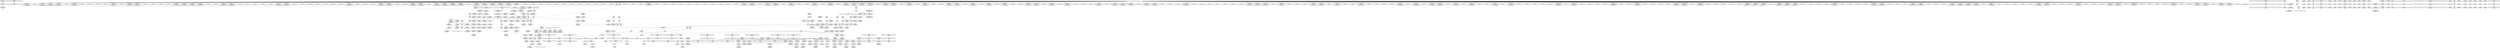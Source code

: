 digraph {
	CE0x4e79ec0 [shape=record,shape=Mrecord,label="{CE0x4e79ec0|GLOBAL:lockdep_rcu_suspicious|*Constant*|*SummSource*}"]
	CE0x6435f90 [shape=record,shape=Mrecord,label="{CE0x6435f90|864:_%struct.xfrm_sec_ctx*,_:_CRE_204,205_|*MultipleSource*|security/selinux/xfrm.c,394|Function::selinux_xfrm_state_delete&Arg::x::}"]
	CE0x4e97a50 [shape=record,shape=Mrecord,label="{CE0x4e97a50|864:_%struct.xfrm_sec_ctx*,_:_CRE_163,164_}"]
	CE0x4ea7b70 [shape=record,shape=Mrecord,label="{CE0x4ea7b70|i64*_getelementptr_inbounds_(_15_x_i64_,_15_x_i64_*___llvm_gcov_ctr25,_i64_0,_i64_9)|*Constant*|*SummSink*}"]
	CE0x4e9a950 [shape=record,shape=Mrecord,label="{CE0x4e9a950|i32_22|*Constant*}"]
	CE0x4edf360 [shape=record,shape=Mrecord,label="{CE0x4edf360|i32_(i32,_i32,_i16,_i32,_%struct.common_audit_data.1017*)*_bitcast_(i32_(i32,_i32,_i16,_i32,_%struct.common_audit_data.495*)*_avc_has_perm_to_i32_(i32,_i32,_i16,_i32,_%struct.common_audit_data.1017*)*)|*Constant*}"]
	CE0x4e953d0 [shape=record,shape=Mrecord,label="{CE0x4e953d0|COLLAPSED:_GCMRE___llvm_gcov_ctr13_internal_global_2_x_i64_zeroinitializer:_elem_0:default:}"]
	CE0x4eb15f0 [shape=record,shape=Mrecord,label="{CE0x4eb15f0|864:_%struct.xfrm_sec_ctx*,_:_CRE_112,113_}"]
	CE0x4effdd0 [shape=record,shape=Mrecord,label="{CE0x4effdd0|get_current227:tmp2|*SummSource*}"]
	CE0x4e811f0 [shape=record,shape=Mrecord,label="{CE0x4e811f0|selinux_xfrm_delete:tmp8|security/selinux/xfrm.c,142|*SummSink*}"]
	CE0x4e710b0 [shape=record,shape=Mrecord,label="{CE0x4e710b0|864:_%struct.xfrm_sec_ctx*,_:_CRE_13,14_}"]
	CE0x4e9d080 [shape=record,shape=Mrecord,label="{CE0x4e9d080|i64_5|*Constant*}"]
	CE0x4e91c70 [shape=record,shape=Mrecord,label="{CE0x4e91c70|864:_%struct.xfrm_sec_ctx*,_:_CRE_285,286_}"]
	CE0x4e7f1b0 [shape=record,shape=Mrecord,label="{CE0x4e7f1b0|864:_%struct.xfrm_sec_ctx*,_:_CRE_480,484_|*MultipleSource*|security/selinux/xfrm.c,394|Function::selinux_xfrm_state_delete&Arg::x::}"]
	CE0x4e7c640 [shape=record,shape=Mrecord,label="{CE0x4e7c640|864:_%struct.xfrm_sec_ctx*,_:_CRE_290,291_}"]
	CE0x4eadfc0 [shape=record,shape=Mrecord,label="{CE0x4eadfc0|864:_%struct.xfrm_sec_ctx*,_:_CRE_124,125_}"]
	CE0x4ec95d0 [shape=record,shape=Mrecord,label="{CE0x4ec95d0|i64*_getelementptr_inbounds_(_15_x_i64_,_15_x_i64_*___llvm_gcov_ctr25,_i64_0,_i64_13)|*Constant*|*SummSink*}"]
	CE0x4e7daa0 [shape=record,shape=Mrecord,label="{CE0x4e7daa0|selinux_xfrm_delete:tmp5|security/selinux/xfrm.c,142|*SummSink*}"]
	CE0x4e7b770 [shape=record,shape=Mrecord,label="{CE0x4e7b770|864:_%struct.xfrm_sec_ctx*,_:_CRE_392,400_|*MultipleSource*|security/selinux/xfrm.c,394|Function::selinux_xfrm_state_delete&Arg::x::}"]
	CE0x4e76fd0 [shape=record,shape=Mrecord,label="{CE0x4e76fd0|i64*_getelementptr_inbounds_(_2_x_i64_,_2_x_i64_*___llvm_gcov_ctr13,_i64_0,_i64_0)|*Constant*}"]
	CE0x4e9fb60 [shape=record,shape=Mrecord,label="{CE0x4e9fb60|get_current227:entry|*SummSink*}"]
	CE0x4ee1830 [shape=record,shape=Mrecord,label="{CE0x4ee1830|_ret_i32_%retval.0,_!dbg_!27728|security/selinux/avc.c,775|*SummSource*}"]
	CE0x4ec0d80 [shape=record,shape=Mrecord,label="{CE0x4ec0d80|avc_has_perm:requested|Function::avc_has_perm&Arg::requested::}"]
	CE0x4f09360 [shape=record,shape=Mrecord,label="{CE0x4f09360|get_current227:tmp3|*SummSink*}"]
	CE0x4e8f740 [shape=record,shape=Mrecord,label="{CE0x4e8f740|selinux_xfrm_state_delete:tmp1}"]
	CE0x4e82e00 [shape=record,shape=Mrecord,label="{CE0x4e82e00|864:_%struct.xfrm_sec_ctx*,_:_CRE_344,352_|*MultipleSource*|security/selinux/xfrm.c,394|Function::selinux_xfrm_state_delete&Arg::x::}"]
	CE0x4ebb830 [shape=record,shape=Mrecord,label="{CE0x4ebb830|selinux_xfrm_delete:tmp8|security/selinux/xfrm.c,142|*SummSource*}"]
	CE0x4ec8880 [shape=record,shape=Mrecord,label="{CE0x4ec8880|selinux_xfrm_delete:tmp26|security/selinux/xfrm.c,145|*SummSource*}"]
	CE0x4eb80e0 [shape=record,shape=Mrecord,label="{CE0x4eb80e0|selinux_xfrm_delete:entry}"]
	CE0x4e7af00 [shape=record,shape=Mrecord,label="{CE0x4e7af00|864:_%struct.xfrm_sec_ctx*,_:_CRE_133,134_}"]
	CE0x4e8b6f0 [shape=record,shape=Mrecord,label="{CE0x4e8b6f0|864:_%struct.xfrm_sec_ctx*,_:_CRE_628,632_|*MultipleSource*|security/selinux/xfrm.c,394|Function::selinux_xfrm_state_delete&Arg::x::}"]
	CE0x4ed0d90 [shape=record,shape=Mrecord,label="{CE0x4ed0d90|selinux_xfrm_delete:tmp21|security/selinux/xfrm.c,142|*SummSink*}"]
	CE0x4e868e0 [shape=record,shape=Mrecord,label="{CE0x4e868e0|selinux_xfrm_delete:tmp14|security/selinux/xfrm.c,142|*SummSource*}"]
	CE0x4e84830 [shape=record,shape=Mrecord,label="{CE0x4e84830|864:_%struct.xfrm_sec_ctx*,_:_CRE_250,251_|*MultipleSource*|security/selinux/xfrm.c,394|Function::selinux_xfrm_state_delete&Arg::x::}"]
	CE0x4e94a50 [shape=record,shape=Mrecord,label="{CE0x4e94a50|864:_%struct.xfrm_sec_ctx*,_:_CRE_280,281_}"]
	CE0x4e80be0 [shape=record,shape=Mrecord,label="{CE0x4e80be0|selinux_xfrm_delete:if.then6|*SummSink*}"]
	CE0x6df09e0 [shape=record,shape=Mrecord,label="{CE0x6df09e0|864:_%struct.xfrm_sec_ctx*,_:_CRE_89,90_}"]
	CE0x4ee2250 [shape=record,shape=Mrecord,label="{CE0x4ee2250|i64*_getelementptr_inbounds_(_2_x_i64_,_2_x_i64_*___llvm_gcov_ctr21,_i64_0,_i64_0)|*Constant*|*SummSource*}"]
	CE0x4ea5030 [shape=record,shape=Mrecord,label="{CE0x4ea5030|864:_%struct.xfrm_sec_ctx*,_:_CRE_816,824_|*MultipleSource*|security/selinux/xfrm.c,394|Function::selinux_xfrm_state_delete&Arg::x::}"]
	CE0x4e922c0 [shape=record,shape=Mrecord,label="{CE0x4e922c0|864:_%struct.xfrm_sec_ctx*,_:_CRE_70,71_}"]
	CE0x4ebba70 [shape=record,shape=Mrecord,label="{CE0x4ebba70|selinux_xfrm_delete:tobool1|security/selinux/xfrm.c,142|*SummSource*}"]
	CE0x4e81180 [shape=record,shape=Mrecord,label="{CE0x4e81180|selinux_xfrm_delete:tmp8|security/selinux/xfrm.c,142}"]
	"CONST[source:0(mediator),value:0(static)][purpose:{operation}]"
	CE0x4e863f0 [shape=record,shape=Mrecord,label="{CE0x4e863f0|selinux_xfrm_delete:tmp13|security/selinux/xfrm.c,142}"]
	CE0x4e7b390 [shape=record,shape=Mrecord,label="{CE0x4e7b390|864:_%struct.xfrm_sec_ctx*,_:_CRE_376,384_|*MultipleSource*|security/selinux/xfrm.c,394|Function::selinux_xfrm_state_delete&Arg::x::}"]
	CE0x4e8edf0 [shape=record,shape=Mrecord,label="{CE0x4e8edf0|selinux_xfrm_delete:tmp2}"]
	CE0x4e8a5e0 [shape=record,shape=Mrecord,label="{CE0x4e8a5e0|selinux_xfrm_delete:tmp12|security/selinux/xfrm.c,142|*SummSink*}"]
	CE0x4e77580 [shape=record,shape=Mrecord,label="{CE0x4e77580|864:_%struct.xfrm_sec_ctx*,_:_CRE_192,194_|*MultipleSource*|security/selinux/xfrm.c,394|Function::selinux_xfrm_state_delete&Arg::x::}"]
	CE0x4e766e0 [shape=record,shape=Mrecord,label="{CE0x4e766e0|864:_%struct.xfrm_sec_ctx*,_:_CRE_40,48_|*MultipleSource*|security/selinux/xfrm.c,394|Function::selinux_xfrm_state_delete&Arg::x::}"]
	"CONST[source:1(input),value:2(dynamic)][purpose:{object}][SrcIdx:0]"
	CE0x4e96390 [shape=record,shape=Mrecord,label="{CE0x4e96390|864:_%struct.xfrm_sec_ctx*,_:_CRE_169,170_}"]
	CE0x4ea39e0 [shape=record,shape=Mrecord,label="{CE0x4ea39e0|selinux_xfrm_delete:tobool|security/selinux/xfrm.c,142|*SummSink*}"]
	CE0x4ed1870 [shape=record,shape=Mrecord,label="{CE0x4ed1870|selinux_xfrm_delete:tmp24|security/selinux/xfrm.c,144|*SummSource*}"]
	CE0x4ee3be0 [shape=record,shape=Mrecord,label="{CE0x4ee3be0|get_current227:tmp4|./arch/x86/include/asm/current.h,14}"]
	CE0x4e988c0 [shape=record,shape=Mrecord,label="{CE0x4e988c0|864:_%struct.xfrm_sec_ctx*,_:_CRE_272,273_|*MultipleSource*|security/selinux/xfrm.c,394|Function::selinux_xfrm_state_delete&Arg::x::}"]
	CE0x4e94f90 [shape=record,shape=Mrecord,label="{CE0x4e94f90|selinux_xfrm_delete:tmp2|*SummSource*}"]
	CE0x4ea3e30 [shape=record,shape=Mrecord,label="{CE0x4ea3e30|i64_3|*Constant*}"]
	CE0x4ed1980 [shape=record,shape=Mrecord,label="{CE0x4ed1980|selinux_xfrm_delete:tmp24|security/selinux/xfrm.c,144|*SummSink*}"]
	CE0x4e79860 [shape=record,shape=Mrecord,label="{CE0x4e79860|864:_%struct.xfrm_sec_ctx*,_:_CRE_178,179_}"]
	CE0x4e74260 [shape=record,shape=Mrecord,label="{CE0x4e74260|i64*_getelementptr_inbounds_(_2_x_i64_,_2_x_i64_*___llvm_gcov_ctr13,_i64_0,_i64_0)|*Constant*|*SummSink*}"]
	CE0x4e7e210 [shape=record,shape=Mrecord,label="{CE0x4e7e210|864:_%struct.xfrm_sec_ctx*,_:_CRE_79,80_}"]
	CE0x4e8fa70 [shape=record,shape=Mrecord,label="{CE0x4e8fa70|864:_%struct.xfrm_sec_ctx*,_:_CRE_66,67_}"]
	CE0x4eaf2e0 [shape=record,shape=Mrecord,label="{CE0x4eaf2e0|864:_%struct.xfrm_sec_ctx*,_:_CRE_118,119_}"]
	CE0x4e828b0 [shape=record,shape=Mrecord,label="{CE0x4e828b0|864:_%struct.xfrm_sec_ctx*,_:_CRE_320,328_|*MultipleSource*|security/selinux/xfrm.c,394|Function::selinux_xfrm_state_delete&Arg::x::}"]
	CE0x4ee41e0 [shape=record,shape=Mrecord,label="{CE0x4ee41e0|selinux_xfrm_delete:retval.0|*SummSource*}"]
	CE0x4e9d410 [shape=record,shape=Mrecord,label="{CE0x4e9d410|selinux_xfrm_delete:tmp9|security/selinux/xfrm.c,142}"]
	CE0x4ecaa70 [shape=record,shape=Mrecord,label="{CE0x4ecaa70|4:_i32,_:_CR_12,16_|*MultipleSource*|security/selinux/xfrm.c,142|security/selinux/xfrm.c,142|security/selinux/xfrm.c,147}"]
	CE0x4eb8440 [shape=record,shape=Mrecord,label="{CE0x4eb8440|selinux_xfrm_delete:ctx|Function::selinux_xfrm_delete&Arg::ctx::|*SummSource*}"]
	CE0x4eb3a10 [shape=record,shape=Mrecord,label="{CE0x4eb3a10|864:_%struct.xfrm_sec_ctx*,_:_CRE_107,108_}"]
	CE0x4ebbfd0 [shape=record,shape=Mrecord,label="{CE0x4ebbfd0|i64_4|*Constant*|*SummSink*}"]
	CE0x4e6b2f0 [shape=record,shape=Mrecord,label="{CE0x4e6b2f0|selinux_xfrm_state_delete:tmp}"]
	CE0x4e831e0 [shape=record,shape=Mrecord,label="{CE0x4e831e0|864:_%struct.xfrm_sec_ctx*,_:_CRE_360,368_|*MultipleSource*|security/selinux/xfrm.c,394|Function::selinux_xfrm_state_delete&Arg::x::}"]
	CE0x4e76dc0 [shape=record,shape=Mrecord,label="{CE0x4e76dc0|i64*_getelementptr_inbounds_(_2_x_i64_,_2_x_i64_*___llvm_gcov_ctr13,_i64_0,_i64_1)|*Constant*|*SummSource*}"]
	CE0x4ec90e0 [shape=record,shape=Mrecord,label="{CE0x4ec90e0|selinux_xfrm_delete:tmp27|security/selinux/xfrm.c,145|*SummSink*}"]
	CE0x4e86e70 [shape=record,shape=Mrecord,label="{CE0x4e86e70|i1_true|*Constant*|*SummSink*}"]
	CE0x4ebdcf0 [shape=record,shape=Mrecord,label="{CE0x4ebdcf0|i64*_getelementptr_inbounds_(_15_x_i64_,_15_x_i64_*___llvm_gcov_ctr25,_i64_0,_i64_8)|*Constant*|*SummSource*}"]
	CE0x4ea74f0 [shape=record,shape=Mrecord,label="{CE0x4ea74f0|i8*_getelementptr_inbounds_(_45_x_i8_,_45_x_i8_*_.str1245,_i32_0,_i32_0)|*Constant*|*SummSource*}"]
	CE0x4ecf8e0 [shape=record,shape=Mrecord,label="{CE0x4ecf8e0|i64_10|*Constant*|*SummSink*}"]
	CE0x4ea61a0 [shape=record,shape=Mrecord,label="{CE0x4ea61a0|selinux_xfrm_state_delete:tmp4|*LoadInst*|security/selinux/xfrm.c,394|*SummSink*}"]
	CE0x4e7f340 [shape=record,shape=Mrecord,label="{CE0x4e7f340|864:_%struct.xfrm_sec_ctx*,_:_CRE_484,488_|*MultipleSource*|security/selinux/xfrm.c,394|Function::selinux_xfrm_state_delete&Arg::x::}"]
	CE0x4e8ff10 [shape=record,shape=Mrecord,label="{CE0x4e8ff10|i64*_getelementptr_inbounds_(_15_x_i64_,_15_x_i64_*___llvm_gcov_ctr25,_i64_0,_i64_0)|*Constant*|*SummSink*}"]
	CE0x4ee5070 [shape=record,shape=Mrecord,label="{CE0x4ee5070|selinux_xfrm_delete:tmp33|security/selinux/xfrm.c,150|*SummSource*}"]
	CE0x4e75920 [shape=record,shape=Mrecord,label="{CE0x4e75920|864:_%struct.xfrm_sec_ctx*,_:_CRE_12,13_}"]
	CE0x4e8cb80 [shape=record,shape=Mrecord,label="{CE0x4e8cb80|864:_%struct.xfrm_sec_ctx*,_:_CRE_699,700_}"]
	CE0x6255230 [shape=record,shape=Mrecord,label="{CE0x6255230|864:_%struct.xfrm_sec_ctx*,_:_CRE_84,85_}"]
	CE0x4eb28c0 [shape=record,shape=Mrecord,label="{CE0x4eb28c0|864:_%struct.xfrm_sec_ctx*,_:_CRE_110,111_}"]
	CE0x4e9d0f0 [shape=record,shape=Mrecord,label="{CE0x4e9d0f0|i64_5|*Constant*|*SummSource*}"]
	CE0x4ee0980 [shape=record,shape=Mrecord,label="{CE0x4ee0980|i32_(i32,_i32,_i16,_i32,_%struct.common_audit_data.1017*)*_bitcast_(i32_(i32,_i32,_i16,_i32,_%struct.common_audit_data.495*)*_avc_has_perm_to_i32_(i32,_i32,_i16,_i32,_%struct.common_audit_data.1017*)*)|*Constant*|*SummSource*}"]
	CE0x4ea4870 [shape=record,shape=Mrecord,label="{CE0x4ea4870|864:_%struct.xfrm_sec_ctx*,_:_CRE_784,788_|*MultipleSource*|security/selinux/xfrm.c,394|Function::selinux_xfrm_state_delete&Arg::x::}"]
	CE0x4e8c480 [shape=record,shape=Mrecord,label="{CE0x4e8c480|864:_%struct.xfrm_sec_ctx*,_:_CRE_680,688_|*MultipleSource*|security/selinux/xfrm.c,394|Function::selinux_xfrm_state_delete&Arg::x::}"]
	CE0x4ebe8f0 [shape=record,shape=Mrecord,label="{CE0x4ebe8f0|selinux_xfrm_delete:tmp15|security/selinux/xfrm.c,142|*SummSink*}"]
	CE0x4e80a70 [shape=record,shape=Mrecord,label="{CE0x4e80a70|selinux_xfrm_delete:if.then6}"]
	CE0x4ee1a80 [shape=record,shape=Mrecord,label="{CE0x4ee1a80|i64*_getelementptr_inbounds_(_15_x_i64_,_15_x_i64_*___llvm_gcov_ctr25,_i64_0,_i64_14)|*Constant*}"]
	CE0x4ee1cc0 [shape=record,shape=Mrecord,label="{CE0x4ee1cc0|selinux_xfrm_delete:retval.0}"]
	CE0x4ebae90 [shape=record,shape=Mrecord,label="{CE0x4ebae90|selinux_xfrm_delete:do.body|*SummSource*}"]
	CE0x4e9ef40 [shape=record,shape=Mrecord,label="{CE0x4e9ef40|selinux_xfrm_delete:call4|security/selinux/xfrm.c,142|*SummSource*}"]
	CE0x4e7f530 [shape=record,shape=Mrecord,label="{CE0x4e7f530|864:_%struct.xfrm_sec_ctx*,_:_CRE_488,492_|*MultipleSource*|security/selinux/xfrm.c,394|Function::selinux_xfrm_state_delete&Arg::x::}"]
	CE0x4e744c0 [shape=record,shape=Mrecord,label="{CE0x4e744c0|i32_0|*Constant*}"]
	CE0x4e8a260 [shape=record,shape=Mrecord,label="{CE0x4e8a260|selinux_xfrm_delete:tmp12|security/selinux/xfrm.c,142}"]
	CE0x4e99910 [shape=record,shape=Mrecord,label="{CE0x4e99910|selinux_xfrm_state_delete:tmp3}"]
	CE0x4ea59e0 [shape=record,shape=Mrecord,label="{CE0x4ea59e0|864:_%struct.xfrm_sec_ctx*,_:_CRE_856,864_|*MultipleSource*|security/selinux/xfrm.c,394|Function::selinux_xfrm_state_delete&Arg::x::}"]
	CE0x4eae140 [shape=record,shape=Mrecord,label="{CE0x4eae140|864:_%struct.xfrm_sec_ctx*,_:_CRE_121,122_}"]
	CE0x4e94490 [shape=record,shape=Mrecord,label="{CE0x4e94490|864:_%struct.xfrm_sec_ctx*,_:_CRE_9,10_}"]
	CE0x4eba790 [shape=record,shape=Mrecord,label="{CE0x4eba790|_call_void_mcount()_#3}"]
	CE0x4e89dc0 [shape=record,shape=Mrecord,label="{CE0x4e89dc0|GLOBAL:lockdep_rcu_suspicious|*Constant*}"]
	CE0x4e76b00 [shape=record,shape=Mrecord,label="{CE0x4e76b00|864:_%struct.xfrm_sec_ctx*,_:_CRE_56,60_|*MultipleSource*|security/selinux/xfrm.c,394|Function::selinux_xfrm_state_delete&Arg::x::}"]
	CE0x4e83480 [shape=record,shape=Mrecord,label="{CE0x4e83480|selinux_xfrm_delete:tmp1}"]
	CE0x4e75c90 [shape=record,shape=Mrecord,label="{CE0x4e75c90|i64_1|*Constant*}"]
	CE0x4e7f720 [shape=record,shape=Mrecord,label="{CE0x4e7f720|864:_%struct.xfrm_sec_ctx*,_:_CRE_496,504_|*MultipleSource*|security/selinux/xfrm.c,394|Function::selinux_xfrm_state_delete&Arg::x::}"]
	CE0x4f07f80 [shape=record,shape=Mrecord,label="{CE0x4f07f80|i64*_getelementptr_inbounds_(_2_x_i64_,_2_x_i64_*___llvm_gcov_ctr21,_i64_0,_i64_1)|*Constant*|*SummSource*}"]
	CE0x4ecbbd0 [shape=record,shape=Mrecord,label="{CE0x4ecbbd0|selinux_xfrm_delete:tmp28|security/selinux/xfrm.c,147}"]
	CE0x4edff00 [shape=record,shape=Mrecord,label="{CE0x4edff00|selinux_xfrm_delete:tmp31|*LoadInst*|security/selinux/xfrm.c,147|*SummSink*}"]
	CE0x4e7fc30 [shape=record,shape=Mrecord,label="{CE0x4e7fc30|864:_%struct.xfrm_sec_ctx*,_:_CRE_184,185_}"]
	CE0x4e7fa20 [shape=record,shape=Mrecord,label="{CE0x4e7fa20|864:_%struct.xfrm_sec_ctx*,_:_CRE_73,74_}"]
	CE0x4ecf680 [shape=record,shape=Mrecord,label="{CE0x4ecf680|i64_11|*Constant*|*SummSource*}"]
	CE0x4ea7e20 [shape=record,shape=Mrecord,label="{CE0x4ea7e20|selinux_xfrm_delete:if.end7}"]
	CE0x4e8fb80 [shape=record,shape=Mrecord,label="{CE0x4e8fb80|864:_%struct.xfrm_sec_ctx*,_:_CRE_22,23_}"]
	CE0x4e94860 [shape=record,shape=Mrecord,label="{CE0x4e94860|864:_%struct.xfrm_sec_ctx*,_:_CRE_281,282_}"]
	CE0x4e7b0a0 [shape=record,shape=Mrecord,label="{CE0x4e7b0a0|864:_%struct.xfrm_sec_ctx*,_:_CRE_136,137_}"]
	CE0x4e99d00 [shape=record,shape=Mrecord,label="{CE0x4e99d00|_ret_%struct.task_struct.1015*_%tmp4,_!dbg_!27714|./arch/x86/include/asm/current.h,14|*SummSink*}"]
	CE0x4e9d200 [shape=record,shape=Mrecord,label="{CE0x4e9d200|i64_5|*Constant*|*SummSink*}"]
	CE0x4e775f0 [shape=record,shape=Mrecord,label="{CE0x4e775f0|864:_%struct.xfrm_sec_ctx*,_:_CRE_194,196_|*MultipleSource*|security/selinux/xfrm.c,394|Function::selinux_xfrm_state_delete&Arg::x::}"]
	CE0x4eb81e0 [shape=record,shape=Mrecord,label="{CE0x4eb81e0|selinux_xfrm_delete:entry|*SummSource*}"]
	CE0x4e82550 [shape=record,shape=Mrecord,label="{CE0x4e82550|selinux_xfrm_state_delete:security|security/selinux/xfrm.c,394}"]
	CE0x4ea4a60 [shape=record,shape=Mrecord,label="{CE0x4ea4a60|864:_%struct.xfrm_sec_ctx*,_:_CRE_792,800_|*MultipleSource*|security/selinux/xfrm.c,394|Function::selinux_xfrm_state_delete&Arg::x::}"]
	"CONST[source:0(mediator),value:2(dynamic)][purpose:{object}]"
	CE0x4e98460 [shape=record,shape=Mrecord,label="{CE0x4e98460|selinux_xfrm_state_delete:tmp2|*SummSource*}"]
	CE0x4ecc3f0 [shape=record,shape=Mrecord,label="{CE0x4ecc3f0|i32_1|*Constant*|*SummSink*}"]
	CE0x4e95b90 [shape=record,shape=Mrecord,label="{CE0x4e95b90|i64*_getelementptr_inbounds_(_2_x_i64_,_2_x_i64_*___llvm_gcov_ctr13,_i64_0,_i64_1)|*Constant*}"]
	CE0x4eb9ec0 [shape=record,shape=Mrecord,label="{CE0x4eb9ec0|get_current227:tmp4|./arch/x86/include/asm/current.h,14|*SummSink*}"]
	CE0x4ec8c00 [shape=record,shape=Mrecord,label="{CE0x4ec8c00|i64*_getelementptr_inbounds_(_15_x_i64_,_15_x_i64_*___llvm_gcov_ctr25,_i64_0,_i64_13)|*Constant*}"]
	CE0x4e7ae90 [shape=record,shape=Mrecord,label="{CE0x4e7ae90|864:_%struct.xfrm_sec_ctx*,_:_CRE_130,131_}"]
	CE0x4e918d0 [shape=record,shape=Mrecord,label="{CE0x4e918d0|864:_%struct.xfrm_sec_ctx*,_:_CRE_71,72_}"]
	CE0x4ea4360 [shape=record,shape=Mrecord,label="{CE0x4ea4360|GLOBAL:selinux_xfrm_delete|*Constant*}"]
	CE0x4e9be00 [shape=record,shape=Mrecord,label="{CE0x4e9be00|selinux_xfrm_delete:call|security/selinux/xfrm.c,142}"]
	CE0x4ee43c0 [shape=record,shape=Mrecord,label="{CE0x4ee43c0|selinux_xfrm_delete:retval.0|*SummSink*}"]
	CE0x4e6b190 [shape=record,shape=Mrecord,label="{CE0x4e6b190|864:_%struct.xfrm_sec_ctx*,_:_CRE_100,101_}"]
	CE0x4e6b4e0 [shape=record,shape=Mrecord,label="{CE0x4e6b4e0|864:_%struct.xfrm_sec_ctx*,_:_CRE_10,11_}"]
	CE0x4e7eb50 [shape=record,shape=Mrecord,label="{CE0x4e7eb50|selinux_xfrm_delete:tmp1|*SummSink*}"]
	CE0x4ecf5e0 [shape=record,shape=Mrecord,label="{CE0x4ecf5e0|selinux_xfrm_delete:tmp20|security/selinux/xfrm.c,142}"]
	CE0x4e7a880 [shape=record,shape=Mrecord,label="{CE0x4e7a880|selinux_xfrm_delete:tmp7|security/selinux/xfrm.c,142}"]
	CE0x4e8fc40 [shape=record,shape=Mrecord,label="{CE0x4e8fc40|864:_%struct.xfrm_sec_ctx*,_:_CRE_23,24_}"]
	CE0x4e8b310 [shape=record,shape=Mrecord,label="{CE0x4e8b310|selinux_xfrm_delete:bb|*SummSource*}"]
	CE0x4e9ccf0 [shape=record,shape=Mrecord,label="{CE0x4e9ccf0|_ret_i32_%call,_!dbg_!27714|security/selinux/xfrm.c,394|*SummSink*}"]
	CE0x4e9e940 [shape=record,shape=Mrecord,label="{CE0x4e9e940|selinux_xfrm_delete:tmp18|security/selinux/xfrm.c,142}"]
	CE0x4f09290 [shape=record,shape=Mrecord,label="{CE0x4f09290|get_current227:tmp3|*SummSource*}"]
	CE0x4e79440 [shape=record,shape=Mrecord,label="{CE0x4e79440|selinux_xfrm_state_delete:tmp1|*SummSink*}"]
	CE0x4e91db0 [shape=record,shape=Mrecord,label="{CE0x4e91db0|864:_%struct.xfrm_sec_ctx*,_:_CRE_286,287_}"]
	CE0x4e88c40 [shape=record,shape=Mrecord,label="{CE0x4e88c40|i8_1|*Constant*|*SummSink*}"]
	CE0x4f08450 [shape=record,shape=Mrecord,label="{CE0x4f08450|%struct.task_struct.1015**_bitcast_(%struct.task_struct**_current_task_to_%struct.task_struct.1015**)|*Constant*|*SummSource*}"]
	CE0x4eb5e80 [shape=record,shape=Mrecord,label="{CE0x4eb5e80|864:_%struct.xfrm_sec_ctx*,_:_CRE_102,103_}"]
	CE0x4effe40 [shape=record,shape=Mrecord,label="{CE0x4effe40|get_current227:tmp2|*SummSink*}"]
	CE0x4efb610 [shape=record,shape=Mrecord,label="{CE0x4efb610|_call_void_mcount()_#3}"]
	CE0x4ed0c80 [shape=record,shape=Mrecord,label="{CE0x4ed0c80|selinux_xfrm_delete:tmp21|security/selinux/xfrm.c,142|*SummSource*}"]
	CE0x4f07b80 [shape=record,shape=Mrecord,label="{CE0x4f07b80|get_current227:tmp|*SummSource*}"]
	CE0x4e76bb0 [shape=record,shape=Mrecord,label="{CE0x4e76bb0|i64_1|*Constant*|*SummSink*}"]
	CE0x4e6bae0 [shape=record,shape=Mrecord,label="{CE0x4e6bae0|i32_0|*Constant*|*SummSource*}"]
	CE0x4e7e5f0 [shape=record,shape=Mrecord,label="{CE0x4e7e5f0|864:_%struct.xfrm_sec_ctx*,_:_CRE_212,216_|*MultipleSource*|security/selinux/xfrm.c,394|Function::selinux_xfrm_state_delete&Arg::x::}"]
	CE0x4eb4ce0 [shape=record,shape=Mrecord,label="{CE0x4eb4ce0|864:_%struct.xfrm_sec_ctx*,_:_CRE_105,106_}"]
	CE0x4ea1180 [shape=record,shape=Mrecord,label="{CE0x4ea1180|4:_i32,_:_CR_4,8_|*MultipleSource*|security/selinux/xfrm.c,142|security/selinux/xfrm.c,142|security/selinux/xfrm.c,147}"]
	CE0x4ea5fb0 [shape=record,shape=Mrecord,label="{CE0x4ea5fb0|selinux_xfrm_state_delete:tmp4|*LoadInst*|security/selinux/xfrm.c,394|*SummSource*}"]
	CE0x4e8d440 [shape=record,shape=Mrecord,label="{CE0x4e8d440|864:_%struct.xfrm_sec_ctx*,_:_CRE_710,711_}"]
	"CONST[source:0(mediator),value:2(dynamic)][purpose:{subject}]"
	CE0x4e83c10 [shape=record,shape=Mrecord,label="{CE0x4e83c10|selinux_xfrm_delete:if.then|*SummSource*}"]
	CE0x4edfb80 [shape=record,shape=Mrecord,label="{CE0x4edfb80|selinux_xfrm_delete:tmp31|*LoadInst*|security/selinux/xfrm.c,147}"]
	CE0x4e77200 [shape=record,shape=Mrecord,label="{CE0x4e77200|864:_%struct.xfrm_sec_ctx*,_:_CRE_170,171_}"]
	CE0x4e9d840 [shape=record,shape=Mrecord,label="{CE0x4e9d840|selinux_xfrm_delete:tmp10|security/selinux/xfrm.c,142}"]
	CE0x4e98020 [shape=record,shape=Mrecord,label="{CE0x4e98020|864:_%struct.xfrm_sec_ctx*,_:_CRE_268,269_|*MultipleSource*|security/selinux/xfrm.c,394|Function::selinux_xfrm_state_delete&Arg::x::}"]
	CE0x4e9f1f0 [shape=record,shape=Mrecord,label="{CE0x4e9f1f0|GLOBAL:get_current227|*Constant*|*SummSource*}"]
	CE0x4ebe5e0 [shape=record,shape=Mrecord,label="{CE0x4ebe5e0|selinux_xfrm_delete:tmp15|security/selinux/xfrm.c,142|*SummSource*}"]
	CE0x4e9bea0 [shape=record,shape=Mrecord,label="{CE0x4e9bea0|selinux_xfrm_delete:call|security/selinux/xfrm.c,142|*SummSource*}"]
	CE0x4e86460 [shape=record,shape=Mrecord,label="{CE0x4e86460|selinux_xfrm_delete:tmp13|security/selinux/xfrm.c,142|*SummSource*}"]
	CE0x4eded20 [shape=record,shape=Mrecord,label="{CE0x4eded20|selinux_xfrm_delete:ctx_sid|security/selinux/xfrm.c,147|*SummSource*}"]
	CE0x4e98c30 [shape=record,shape=Mrecord,label="{CE0x4e98c30|864:_%struct.xfrm_sec_ctx*,_:_CRE_274,276_|*MultipleSource*|security/selinux/xfrm.c,394|Function::selinux_xfrm_state_delete&Arg::x::}"]
	CE0x4e8d300 [shape=record,shape=Mrecord,label="{CE0x4e8d300|864:_%struct.xfrm_sec_ctx*,_:_CRE_709,710_}"]
	CE0x4e8c800 [shape=record,shape=Mrecord,label="{CE0x4e8c800|864:_%struct.xfrm_sec_ctx*,_:_CRE_697,698_}"]
	CE0x4ea1fd0 [shape=record,shape=Mrecord,label="{CE0x4ea1fd0|i32_3|*Constant*}"]
	CE0x4ea3ac0 [shape=record,shape=Mrecord,label="{CE0x4ea3ac0|selinux_xfrm_delete:tobool|security/selinux/xfrm.c,142|*SummSource*}"]
	CE0x4e87a00 [shape=record,shape=Mrecord,label="{CE0x4e87a00|864:_%struct.xfrm_sec_ctx*,_:_CRE_200,202_|*MultipleSource*|security/selinux/xfrm.c,394|Function::selinux_xfrm_state_delete&Arg::x::}"]
	CE0x4e9a290 [shape=record,shape=Mrecord,label="{CE0x4e9a290|i32_78|*Constant*|*SummSink*}"]
	CE0x4e8c290 [shape=record,shape=Mrecord,label="{CE0x4e8c290|864:_%struct.xfrm_sec_ctx*,_:_CRE_672,680_|*MultipleSource*|security/selinux/xfrm.c,394|Function::selinux_xfrm_state_delete&Arg::x::}"]
	CE0x4e807a0 [shape=record,shape=Mrecord,label="{CE0x4e807a0|864:_%struct.xfrm_sec_ctx*,_:_CRE_177,178_}"]
	CE0x4ee4900 [shape=record,shape=Mrecord,label="{CE0x4ee4900|i64*_getelementptr_inbounds_(_15_x_i64_,_15_x_i64_*___llvm_gcov_ctr25,_i64_0,_i64_14)|*Constant*|*SummSink*}"]
	CE0x4e78270 [shape=record,shape=Mrecord,label="{CE0x4e78270|864:_%struct.xfrm_sec_ctx*,_:_CRE_456,460_|*MultipleSource*|security/selinux/xfrm.c,394|Function::selinux_xfrm_state_delete&Arg::x::}"]
	CE0x4e7e760 [shape=record,shape=Mrecord,label="{CE0x4e7e760|864:_%struct.xfrm_sec_ctx*,_:_CRE_216,220_|*MultipleSource*|security/selinux/xfrm.c,394|Function::selinux_xfrm_state_delete&Arg::x::}"]
	CE0x4e74310 [shape=record,shape=Mrecord,label="{CE0x4e74310|selinux_xfrm_state_delete:bb|*SummSink*}"]
	CE0x4e83b50 [shape=record,shape=Mrecord,label="{CE0x4e83b50|selinux_xfrm_delete:if.then}"]
	CE0x4ebde40 [shape=record,shape=Mrecord,label="{CE0x4ebde40|%struct.common_audit_data.1017*_null|*Constant*|*SummSource*}"]
	CE0x4e92600 [shape=record,shape=Mrecord,label="{CE0x4e92600|_call_void_mcount()_#3}"]
	CE0x4e8beb0 [shape=record,shape=Mrecord,label="{CE0x4e8beb0|864:_%struct.xfrm_sec_ctx*,_:_CRE_656,664_|*MultipleSource*|security/selinux/xfrm.c,394|Function::selinux_xfrm_state_delete&Arg::x::}"]
	CE0x4e95a60 [shape=record,shape=Mrecord,label="{CE0x4e95a60|selinux_xfrm_state_delete:tmp3|*SummSink*}"]
	CE0x4e9f710 [shape=record,shape=Mrecord,label="{CE0x4e9f710|get_current227:entry}"]
	CE0x4e91330 [shape=record,shape=Mrecord,label="{CE0x4e91330|864:_%struct.xfrm_sec_ctx*,_:_CRE_240,248_|*MultipleSource*|security/selinux/xfrm.c,394|Function::selinux_xfrm_state_delete&Arg::x::}"]
	CE0x4ed0740 [shape=record,shape=Mrecord,label="{CE0x4ed0740|selinux_xfrm_delete:tobool5|security/selinux/xfrm.c,144|*SummSource*}"]
	CE0x4ebbba0 [shape=record,shape=Mrecord,label="{CE0x4ebbba0|i64_4|*Constant*}"]
	CE0x4e979e0 [shape=record,shape=Mrecord,label="{CE0x4e979e0|864:_%struct.xfrm_sec_ctx*,_:_CRE_164,165_}"]
	CE0x4ee0c20 [shape=record,shape=Mrecord,label="{CE0x4ee0c20|avc_has_perm:entry|*SummSource*}"]
	CE0x4eb8310 [shape=record,shape=Mrecord,label="{CE0x4eb8310|_ret_i32_%retval.0,_!dbg_!27751|security/selinux/xfrm.c,150}"]
	CE0x4e787a0 [shape=record,shape=Mrecord,label="{CE0x4e787a0|864:_%struct.xfrm_sec_ctx*,_:_CRE_504,512_|*MultipleSource*|security/selinux/xfrm.c,394|Function::selinux_xfrm_state_delete&Arg::x::}"]
	CE0x4ecaf60 [shape=record,shape=Mrecord,label="{CE0x4ecaf60|selinux_xfrm_delete:tmp30|security/selinux/xfrm.c,147}"]
	CE0x4edf840 [shape=record,shape=Mrecord,label="{CE0x4edf840|4:_i32,_:_CRE_4,8_|*MultipleSource*|*LoadInst*|security/selinux/xfrm.c,394|security/selinux/xfrm.c,147|Function::selinux_xfrm_delete&Arg::ctx::}"]
	CE0x4e7cc80 [shape=record,shape=Mrecord,label="{CE0x4e7cc80|864:_%struct.xfrm_sec_ctx*,_:_CRE_300,304_|*MultipleSource*|security/selinux/xfrm.c,394|Function::selinux_xfrm_state_delete&Arg::x::}"]
	CE0x4ebf480 [shape=record,shape=Mrecord,label="{CE0x4ebf480|i32_4|*Constant*}"]
	CE0x4e9c770 [shape=record,shape=Mrecord,label="{CE0x4e9c770|i64_2|*Constant*|*SummSource*}"]
	CE0x4ecb0c0 [shape=record,shape=Mrecord,label="{CE0x4ecb0c0|selinux_xfrm_delete:tmp30|security/selinux/xfrm.c,147|*SummSink*}"]
	CE0x4e9ae60 [shape=record,shape=Mrecord,label="{CE0x4e9ae60|864:_%struct.xfrm_sec_ctx*,_:_CRE_552,560_|*MultipleSource*|security/selinux/xfrm.c,394|Function::selinux_xfrm_state_delete&Arg::x::}"]
	CE0x4e9e5d0 [shape=record,shape=Mrecord,label="{CE0x4e9e5d0|selinux_xfrm_delete:tmp17|security/selinux/xfrm.c,142|*SummSource*}"]
	CE0x4e9a460 [shape=record,shape=Mrecord,label="{CE0x4e9a460|COLLAPSED:_GCMRE_current_task_external_global_%struct.task_struct*:_elem_0::|security/selinux/xfrm.c,142}"]
	CE0x4e8c0a0 [shape=record,shape=Mrecord,label="{CE0x4e8c0a0|864:_%struct.xfrm_sec_ctx*,_:_CRE_664,672_|*MultipleSource*|security/selinux/xfrm.c,394|Function::selinux_xfrm_state_delete&Arg::x::}"]
	CE0x4e9a9c0 [shape=record,shape=Mrecord,label="{CE0x4e9a9c0|selinux_xfrm_delete:tmp19|security/selinux/xfrm.c,142}"]
	CE0x4e98210 [shape=record,shape=Mrecord,label="{CE0x4e98210|864:_%struct.xfrm_sec_ctx*,_:_CRE_269,270_|*MultipleSource*|security/selinux/xfrm.c,394|Function::selinux_xfrm_state_delete&Arg::x::}"]
	CE0x4e79700 [shape=record,shape=Mrecord,label="{CE0x4e79700|selinux_xfrm_state_delete:tmp1|*SummSource*}"]
	CE0x4e9d520 [shape=record,shape=Mrecord,label="{CE0x4e9d520|selinux_xfrm_delete:tmp9|security/selinux/xfrm.c,142|*SummSource*}"]
	CE0x4e73a20 [shape=record,shape=Mrecord,label="{CE0x4e73a20|selinux_xfrm_state_delete:x|Function::selinux_xfrm_state_delete&Arg::x::|*SummSource*}"]
	CE0x4e91b00 [shape=record,shape=Mrecord,label="{CE0x4e91b00|864:_%struct.xfrm_sec_ctx*,_:_CRE_283,284_}"]
	CE0x6b688d0 [shape=record,shape=Mrecord,label="{CE0x6b688d0|864:_%struct.xfrm_sec_ctx*,_:_CRE_98,99_}"]
	CE0x4e946e0 [shape=record,shape=Mrecord,label="{CE0x4e946e0|864:_%struct.xfrm_sec_ctx*,_:_CRE_277,278_}"]
	CE0x6b68810 [shape=record,shape=Mrecord,label="{CE0x6b68810|864:_%struct.xfrm_sec_ctx*,_:_CRE_97,98_}"]
	CE0x4e8ee60 [shape=record,shape=Mrecord,label="{CE0x4e8ee60|selinux_xfrm_delete:tmp2|*SummSink*}"]
	CE0x4eb4c20 [shape=record,shape=Mrecord,label="{CE0x4eb4c20|864:_%struct.xfrm_sec_ctx*,_:_CRE_109,110_}"]
	CE0x4e91990 [shape=record,shape=Mrecord,label="{CE0x4e91990|864:_%struct.xfrm_sec_ctx*,_:_CRE_72,73_}"]
	CE0x4ec88f0 [shape=record,shape=Mrecord,label="{CE0x4ec88f0|selinux_xfrm_delete:tmp26|security/selinux/xfrm.c,145|*SummSink*}"]
	CE0x4eb9fd0 [shape=record,shape=Mrecord,label="{CE0x4eb9fd0|%struct.task_struct.1015*_(%struct.task_struct.1015**)*_asm_movq_%gs:$_1:P_,$0_,_r,im,_dirflag_,_fpsr_,_flags_}"]
	CE0x4e74650 [shape=record,shape=Mrecord,label="{CE0x4e74650|i32_40|*Constant*}"]
	CE0x4ec8f40 [shape=record,shape=Mrecord,label="{CE0x4ec8f40|selinux_xfrm_delete:tmp27|security/selinux/xfrm.c,145|*SummSource*}"]
	CE0x4e96be0 [shape=record,shape=Mrecord,label="{CE0x4e96be0|864:_%struct.xfrm_sec_ctx*,_:_CRE_191,192_}"]
	CE0x4e8ce60 [shape=record,shape=Mrecord,label="{CE0x4e8ce60|864:_%struct.xfrm_sec_ctx*,_:_CRE_704,705_}"]
	CE0x4ed2980 [shape=record,shape=Mrecord,label="{CE0x4ed2980|i32_22|*Constant*|*SummSource*}"]
	CE0x4e7e2d0 [shape=record,shape=Mrecord,label="{CE0x4e7e2d0|864:_%struct.xfrm_sec_ctx*,_:_CRE_80,81_}"]
	CE0x4e9c3d0 [shape=record,shape=Mrecord,label="{CE0x4e9c3d0|i64_3|*Constant*|*SummSink*}"]
	CE0x4ed1d60 [shape=record,shape=Mrecord,label="{CE0x4ed1d60|selinux_xfrm_delete:tmp25|security/selinux/xfrm.c,144|*SummSource*}"]
	CE0x4ea2860 [shape=record,shape=Mrecord,label="{CE0x4ea2860|0:_i8,_:_GCMR_selinux_xfrm_delete.__warned_internal_global_i8_0,_section_.data.unlikely_,_align_1:_elem_0:default:}"]
	CE0x4e7c780 [shape=record,shape=Mrecord,label="{CE0x4e7c780|864:_%struct.xfrm_sec_ctx*,_:_CRE_291,292_}"]
	CE0x4e80560 [shape=record,shape=Mrecord,label="{CE0x4e80560|864:_%struct.xfrm_sec_ctx*,_:_CRE_174,175_}"]
	CE0x4ea0e10 [shape=record,shape=Mrecord,label="{CE0x4ea0e10|selinux_xfrm_delete:tobool1|security/selinux/xfrm.c,142}"]
	CE0x4e83e30 [shape=record,shape=Mrecord,label="{CE0x4e83e30|864:_%struct.xfrm_sec_ctx*,_:_CRE_19,20_}"]
	CE0x4e8cfa0 [shape=record,shape=Mrecord,label="{CE0x4e8cfa0|864:_%struct.xfrm_sec_ctx*,_:_CRE_705,706_}"]
	CE0x4ecfb10 [shape=record,shape=Mrecord,label="{CE0x4ecfb10|i64_10|*Constant*}"]
	CE0x4ecabe0 [shape=record,shape=Mrecord,label="{CE0x4ecabe0|4:_i32,_:_CR_16,20_|*MultipleSource*|security/selinux/xfrm.c,142|security/selinux/xfrm.c,142|security/selinux/xfrm.c,147}"]
	CE0x4e897e0 [shape=record,shape=Mrecord,label="{CE0x4e897e0|_call_void_lockdep_rcu_suspicious(i8*_getelementptr_inbounds_(_24_x_i8_,_24_x_i8_*_.str244,_i32_0,_i32_0),_i32_142,_i8*_getelementptr_inbounds_(_45_x_i8_,_45_x_i8_*_.str1245,_i32_0,_i32_0))_#10,_!dbg_!27729|security/selinux/xfrm.c,142|*SummSink*}"]
	CE0x4e90040 [shape=record,shape=Mrecord,label="{CE0x4e90040|COLLAPSED:_GCMRE___llvm_gcov_ctr25_internal_global_15_x_i64_zeroinitializer:_elem_0:default:}"]
	CE0x4ea6390 [shape=record,shape=Mrecord,label="{CE0x4ea6390|selinux_xfrm_state_delete:call|security/selinux/xfrm.c,394|*SummSource*}"]
	CE0x4eb2980 [shape=record,shape=Mrecord,label="{CE0x4eb2980|864:_%struct.xfrm_sec_ctx*,_:_CRE_111,112_}"]
	CE0x4eb7f90 [shape=record,shape=Mrecord,label="{CE0x4eb7f90|GLOBAL:selinux_xfrm_delete|*Constant*|*SummSink*}"]
	CE0x4ebcc50 [shape=record,shape=Mrecord,label="{CE0x4ebcc50|GLOBAL:__llvm_gcov_ctr25|Global_var:__llvm_gcov_ctr25|*SummSink*}"]
	CE0x4e70d70 [shape=record,shape=Mrecord,label="{CE0x4e70d70|864:_%struct.xfrm_sec_ctx*,_:_CRE_81,82_}"]
	CE0x4e7cb40 [shape=record,shape=Mrecord,label="{CE0x4e7cb40|864:_%struct.xfrm_sec_ctx*,_:_CRE_296,300_|*MultipleSource*|security/selinux/xfrm.c,394|Function::selinux_xfrm_state_delete&Arg::x::}"]
	CE0x4e9a3f0 [shape=record,shape=Mrecord,label="{CE0x4e9a3f0|selinux_xfrm_delete:cred|security/selinux/xfrm.c,142}"]
	CE0x4e91a90 [shape=record,shape=Mrecord,label="{CE0x4e91a90|864:_%struct.xfrm_sec_ctx*,_:_CRE_284,285_}"]
	CE0x4ec0d10 [shape=record,shape=Mrecord,label="{CE0x4ec0d10|%struct.common_audit_data.1017*_null|*Constant*}"]
	CE0x4e81c20 [shape=record,shape=Mrecord,label="{CE0x4e81c20|864:_%struct.xfrm_sec_ctx*,_:_CRE_148,149_}"]
	CE0x4ed29f0 [shape=record,shape=Mrecord,label="{CE0x4ed29f0|i32_22|*Constant*|*SummSink*}"]
	CE0x4eb3b20 [shape=record,shape=Mrecord,label="{CE0x4eb3b20|864:_%struct.xfrm_sec_ctx*,_:_CRE_108,109_}"]
	CE0x4ebf1e0 [shape=record,shape=Mrecord,label="{CE0x4ebf1e0|i16_39|*Constant*|*SummSource*}"]
	CE0x4e772c0 [shape=record,shape=Mrecord,label="{CE0x4e772c0|864:_%struct.xfrm_sec_ctx*,_:_CRE_171,172_}"]
	CE0x4e798d0 [shape=record,shape=Mrecord,label="{CE0x4e798d0|864:_%struct.xfrm_sec_ctx*,_:_CRE_182,183_}"]
	CE0x4e837c0 [shape=record,shape=Mrecord,label="{CE0x4e837c0|i64_1|*Constant*}"]
	CE0x4e753a0 [shape=record,shape=Mrecord,label="{CE0x4e753a0|i32_40|*Constant*|*SummSource*}"]
	CE0x4eded90 [shape=record,shape=Mrecord,label="{CE0x4eded90|selinux_xfrm_delete:ctx_sid|security/selinux/xfrm.c,147|*SummSink*}"]
	CE0x4e85ed0 [shape=record,shape=Mrecord,label="{CE0x4e85ed0|selinux_xfrm_delete:sid|security/selinux/xfrm.c,147|*SummSource*}"]
	CE0x4ea40f0 [shape=record,shape=Mrecord,label="{CE0x4ea40f0|selinux_xfrm_delete:do.body|*SummSink*}"]
	CE0x4e9e4f0 [shape=record,shape=Mrecord,label="{CE0x4e9e4f0|GLOBAL:get_current227|*Constant*}"]
	CE0x4e9eac0 [shape=record,shape=Mrecord,label="{CE0x4e9eac0|selinux_xfrm_delete:tmp18|security/selinux/xfrm.c,142|*SummSink*}"]
	CE0x4eb1700 [shape=record,shape=Mrecord,label="{CE0x4eb1700|864:_%struct.xfrm_sec_ctx*,_:_CRE_113,114_}"]
	CE0x4e9cb90 [shape=record,shape=Mrecord,label="{CE0x4e9cb90|_ret_i32_%call,_!dbg_!27714|security/selinux/xfrm.c,394|*SummSource*}"]
	CE0x4eb8250 [shape=record,shape=Mrecord,label="{CE0x4eb8250|selinux_xfrm_delete:entry|*SummSink*}"]
	CE0x4e9c950 [shape=record,shape=Mrecord,label="{CE0x4e9c950|i64_0|*Constant*}"]
	CE0x4ea41b0 [shape=record,shape=Mrecord,label="{CE0x4ea41b0|selinux_xfrm_delete:do.end}"]
	CE0x4ecbf00 [shape=record,shape=Mrecord,label="{CE0x4ecbf00|selinux_xfrm_delete:tmp29|security/selinux/xfrm.c,147|*SummSource*}"]
	CE0x4e799b0 [shape=record,shape=Mrecord,label="{CE0x4e799b0|864:_%struct.xfrm_sec_ctx*,_:_CRE_181,182_}"]
	CE0x4e7af70 [shape=record,shape=Mrecord,label="{CE0x4e7af70|864:_%struct.xfrm_sec_ctx*,_:_CRE_134,135_}"]
	CE0x4e83ea0 [shape=record,shape=Mrecord,label="{CE0x4e83ea0|864:_%struct.xfrm_sec_ctx*,_:_CRE_20,21_}"]
	CE0x4e8d0e0 [shape=record,shape=Mrecord,label="{CE0x4e8d0e0|864:_%struct.xfrm_sec_ctx*,_:_CRE_706,707_}"]
	CE0x4eb5f40 [shape=record,shape=Mrecord,label="{CE0x4eb5f40|864:_%struct.xfrm_sec_ctx*,_:_CRE_103,104_}"]
	CE0x4ea6dd0 [shape=record,shape=Mrecord,label="{CE0x4ea6dd0|i32_142|*Constant*|*SummSink*}"]
	CE0x4e7ada0 [shape=record,shape=Mrecord,label="{CE0x4e7ada0|GLOBAL:selinux_xfrm_delete.__warned|Global_var:selinux_xfrm_delete.__warned|*SummSink*}"]
	CE0x4eb9b30 [shape=record,shape=Mrecord,label="{CE0x4eb9b30|selinux_xfrm_delete:land.lhs.true|*SummSink*}"]
	CE0x4e9d310 [shape=record,shape=Mrecord,label="{CE0x4e9d310|i64*_getelementptr_inbounds_(_15_x_i64_,_15_x_i64_*___llvm_gcov_ctr25,_i64_0,_i64_6)|*Constant*}"]
	CE0x4ed2010 [shape=record,shape=Mrecord,label="{CE0x4ed2010|i64*_getelementptr_inbounds_(_15_x_i64_,_15_x_i64_*___llvm_gcov_ctr25,_i64_0,_i64_12)|*Constant*|*SummSource*}"]
	CE0x4ea7970 [shape=record,shape=Mrecord,label="{CE0x4ea7970|i64*_getelementptr_inbounds_(_15_x_i64_,_15_x_i64_*___llvm_gcov_ctr25,_i64_0,_i64_9)|*Constant*}"]
	CE0x4e81d60 [shape=record,shape=Mrecord,label="{CE0x4e81d60|get_current227:tmp1|*SummSource*}"]
	CE0x4ebd1f0 [shape=record,shape=Mrecord,label="{CE0x4ebd1f0|selinux_xfrm_delete:tmp6|security/selinux/xfrm.c,142|*SummSource*}"]
	CE0x4ea57f0 [shape=record,shape=Mrecord,label="{CE0x4ea57f0|864:_%struct.xfrm_sec_ctx*,_:_CRE_848,856_|*MultipleSource*|security/selinux/xfrm.c,394|Function::selinux_xfrm_state_delete&Arg::x::}"]
	CE0x4e9b620 [shape=record,shape=Mrecord,label="{CE0x4e9b620|864:_%struct.xfrm_sec_ctx*,_:_CRE_600,608_|*MultipleSource*|security/selinux/xfrm.c,394|Function::selinux_xfrm_state_delete&Arg::x::}"]
	CE0x4ebf6c0 [shape=record,shape=Mrecord,label="{CE0x4ebf6c0|avc_has_perm:tclass|Function::avc_has_perm&Arg::tclass::|*SummSink*}"]
	CE0x4e8f0d0 [shape=record,shape=Mrecord,label="{CE0x4e8f0d0|864:_%struct.xfrm_sec_ctx*,_:_CRE_93,94_}"]
	CE0x4ee4650 [shape=record,shape=Mrecord,label="{CE0x4ee4650|i64*_getelementptr_inbounds_(_15_x_i64_,_15_x_i64_*___llvm_gcov_ctr25,_i64_0,_i64_14)|*Constant*|*SummSource*}"]
	CE0x4e9b430 [shape=record,shape=Mrecord,label="{CE0x4e9b430|864:_%struct.xfrm_sec_ctx*,_:_CRE_584,600_|*MultipleSource*|security/selinux/xfrm.c,394|Function::selinux_xfrm_state_delete&Arg::x::}"]
	CE0x4ed1af0 [shape=record,shape=Mrecord,label="{CE0x4ed1af0|selinux_xfrm_delete:tmp25|security/selinux/xfrm.c,144}"]
	CE0x4e78e40 [shape=record,shape=Mrecord,label="{CE0x4e78e40|864:_%struct.xfrm_sec_ctx*,_:_CRE_536,544_|*MultipleSource*|security/selinux/xfrm.c,394|Function::selinux_xfrm_state_delete&Arg::x::}"]
	CE0x4ee1500 [shape=record,shape=Mrecord,label="{CE0x4ee1500|avc_has_perm:ssid|Function::avc_has_perm&Arg::ssid::|*SummSource*}"]
	CE0x4e8e990 [shape=record,shape=Mrecord,label="{CE0x4e8e990|864:_%struct.xfrm_sec_ctx*,_:_CRE_77,78_}"]
	CE0x4e826c0 [shape=record,shape=Mrecord,label="{CE0x4e826c0|864:_%struct.xfrm_sec_ctx*,_:_CRE_312,320_|*MultipleSource*|security/selinux/xfrm.c,394|Function::selinux_xfrm_state_delete&Arg::x::}"]
	CE0x4e9ce50 [shape=record,shape=Mrecord,label="{CE0x4e9ce50|selinux_xfrm_delete:land.lhs.true}"]
	CE0x4e99170 [shape=record,shape=Mrecord,label="{CE0x4e99170|864:_%struct.xfrm_sec_ctx*,_:_CRE_17,18_}"]
	CE0x4e9cf80 [shape=record,shape=Mrecord,label="{CE0x4e9cf80|selinux_xfrm_delete:land.lhs.true2|*SummSink*}"]
	CE0x4e8eb80 [shape=record,shape=Mrecord,label="{CE0x4e8eb80|i64*_getelementptr_inbounds_(_15_x_i64_,_15_x_i64_*___llvm_gcov_ctr25,_i64_0,_i64_1)|*Constant*|*SummSink*}"]
	CE0x4e92c50 [shape=record,shape=Mrecord,label="{CE0x4e92c50|864:_%struct.xfrm_sec_ctx*,_:_CRE_149,150_}"]
	CE0x4e9b050 [shape=record,shape=Mrecord,label="{CE0x4e9b050|864:_%struct.xfrm_sec_ctx*,_:_CRE_560,576_|*MultipleSource*|security/selinux/xfrm.c,394|Function::selinux_xfrm_state_delete&Arg::x::}"]
	CE0x4ee1220 [shape=record,shape=Mrecord,label="{CE0x4ee1220|avc_has_perm:ssid|Function::avc_has_perm&Arg::ssid::}"]
	CE0x4e99980 [shape=record,shape=Mrecord,label="{CE0x4e99980|selinux_xfrm_state_delete:tmp3|*SummSource*}"]
	CE0x4ee4c90 [shape=record,shape=Mrecord,label="{CE0x4ee4c90|selinux_xfrm_delete:tmp32|security/selinux/xfrm.c,150|*SummSink*}"]
	CE0x4e96ca0 [shape=record,shape=Mrecord,label="{CE0x4e96ca0|864:_%struct.xfrm_sec_ctx*,_:_CRE_276,277_}"]
	CE0x4e82ff0 [shape=record,shape=Mrecord,label="{CE0x4e82ff0|864:_%struct.xfrm_sec_ctx*,_:_CRE_352,360_|*MultipleSource*|security/selinux/xfrm.c,394|Function::selinux_xfrm_state_delete&Arg::x::}"]
	CE0x4ec1190 [shape=record,shape=Mrecord,label="{CE0x4ec1190|selinux_xfrm_delete:tmp19|security/selinux/xfrm.c,142|*SummSink*}"]
	CE0x4e9a220 [shape=record,shape=Mrecord,label="{CE0x4e9a220|selinux_xfrm_delete:cred|security/selinux/xfrm.c,142|*SummSink*}"]
	CE0x4ea7f30 [shape=record,shape=Mrecord,label="{CE0x4ea7f30|selinux_xfrm_delete:if.end7|*SummSource*}"]
	CE0x4ed0c10 [shape=record,shape=Mrecord,label="{CE0x4ed0c10|selinux_xfrm_delete:tmp21|security/selinux/xfrm.c,142}"]
	CE0x4ebe360 [shape=record,shape=Mrecord,label="{CE0x4ebe360|avc_has_perm:auditdata|Function::avc_has_perm&Arg::auditdata::}"]
	CE0x6387db0 [shape=record,shape=Mrecord,label="{CE0x6387db0|864:_%struct.xfrm_sec_ctx*,_:_CRE_16,17_}"]
	CE0x4ed02e0 [shape=record,shape=Mrecord,label="{CE0x4ed02e0|selinux_xfrm_delete:tmp23|security/selinux/xfrm.c,144|*SummSource*}"]
	CE0x4e77e90 [shape=record,shape=Mrecord,label="{CE0x4e77e90|864:_%struct.xfrm_sec_ctx*,_:_CRE_448,452_|*MultipleSource*|security/selinux/xfrm.c,394|Function::selinux_xfrm_state_delete&Arg::x::}"]
	CE0x4e9b240 [shape=record,shape=Mrecord,label="{CE0x4e9b240|864:_%struct.xfrm_sec_ctx*,_:_CRE_576,584_|*MultipleSource*|security/selinux/xfrm.c,394|Function::selinux_xfrm_state_delete&Arg::x::}"]
	CE0x4ea7fa0 [shape=record,shape=Mrecord,label="{CE0x4ea7fa0|selinux_xfrm_delete:if.end7|*SummSink*}"]
	CE0x4e9aae0 [shape=record,shape=Mrecord,label="{CE0x4e9aae0|864:_%struct.xfrm_sec_ctx*,_:_CRE_544,548_|*MultipleSource*|security/selinux/xfrm.c,394|Function::selinux_xfrm_state_delete&Arg::x::}"]
	CE0x4e8e230 [shape=record,shape=Mrecord,label="{CE0x4e8e230|864:_%struct.xfrm_sec_ctx*,_:_CRE_768,776_|*MultipleSource*|security/selinux/xfrm.c,394|Function::selinux_xfrm_state_delete&Arg::x::}"]
	CE0x4f09c70 [shape=record,shape=Mrecord,label="{CE0x4f09c70|get_current227:tmp}"]
	CE0x4eb9e20 [shape=record,shape=Mrecord,label="{CE0x4eb9e20|get_current227:tmp4|./arch/x86/include/asm/current.h,14|*SummSource*}"]
	CE0x4edeb50 [shape=record,shape=Mrecord,label="{CE0x4edeb50|selinux_xfrm_delete:ctx_sid|security/selinux/xfrm.c,147}"]
	CE0x4ee00e0 [shape=record,shape=Mrecord,label="{CE0x4ee00e0|avc_has_perm:tsid|Function::avc_has_perm&Arg::tsid::|*SummSource*}"]
	CE0x652fea0 [shape=record,shape=Mrecord,label="{CE0x652fea0|864:_%struct.xfrm_sec_ctx*,_:_CRE_87,88_}"]
	CE0x4e9b7f0 [shape=record,shape=Mrecord,label="{CE0x4e9b7f0|864:_%struct.xfrm_sec_ctx*,_:_CRE_608,612_|*MultipleSource*|security/selinux/xfrm.c,394|Function::selinux_xfrm_state_delete&Arg::x::}"]
	CE0x4ee0ab0 [shape=record,shape=Mrecord,label="{CE0x4ee0ab0|avc_has_perm:entry}"]
	CE0x4e98610 [shape=record,shape=Mrecord,label="{CE0x4e98610|864:_%struct.xfrm_sec_ctx*,_:_CRE_270,271_|*MultipleSource*|security/selinux/xfrm.c,394|Function::selinux_xfrm_state_delete&Arg::x::}"]
	CE0x4ebc7e0 [shape=record,shape=Mrecord,label="{CE0x4ebc7e0|selinux_xfrm_delete:tmp4|security/selinux/xfrm.c,142|*SummSource*}"]
	CE0x4e95fb0 [shape=record,shape=Mrecord,label="{CE0x4e95fb0|864:_%struct.xfrm_sec_ctx*,_:_CRE_67,68_}"]
	CE0x4e9df80 [shape=record,shape=Mrecord,label="{CE0x4e9df80|selinux_xfrm_delete:tmp11|security/selinux/xfrm.c,142|*SummSink*}"]
	CE0x4ea6c20 [shape=record,shape=Mrecord,label="{CE0x4ea6c20|i32_142|*Constant*|*SummSource*}"]
	CE0x4e83360 [shape=record,shape=Mrecord,label="{CE0x4e83360|864:_%struct.xfrm_sec_ctx*,_:_CRE_368,376_|*MultipleSource*|security/selinux/xfrm.c,394|Function::selinux_xfrm_state_delete&Arg::x::}"]
	CE0x4e94bc0 [shape=record,shape=Mrecord,label="{CE0x4e94bc0|864:_%struct.xfrm_sec_ctx*,_:_CRE_282,283_}"]
	CE0x4e8d800 [shape=record,shape=Mrecord,label="{CE0x4e8d800|864:_%struct.xfrm_sec_ctx*,_:_CRE_712,720_|*MultipleSource*|security/selinux/xfrm.c,394|Function::selinux_xfrm_state_delete&Arg::x::}"]
	CE0x4ebfa30 [shape=record,shape=Mrecord,label="{CE0x4ebfa30|i32_4|*Constant*|*SummSink*}"]
	CE0x4e74a70 [shape=record,shape=Mrecord,label="{CE0x4e74a70|selinux_xfrm_state_delete:bb|*SummSource*}"]
	CE0x4e9c700 [shape=record,shape=Mrecord,label="{CE0x4e9c700|i64_2|*Constant*}"]
	CE0x4e91490 [shape=record,shape=Mrecord,label="{CE0x4e91490|i64*_getelementptr_inbounds_(_2_x_i64_,_2_x_i64_*___llvm_gcov_ctr13,_i64_0,_i64_1)|*Constant*|*SummSink*}"]
	CE0x4eb03e0 [shape=record,shape=Mrecord,label="{CE0x4eb03e0|864:_%struct.xfrm_sec_ctx*,_:_CRE_119,120_}"]
	CE0x4eaa6e0 [shape=record,shape=Mrecord,label="{CE0x4eaa6e0|selinux_xfrm_delete:bb|*SummSink*}"]
	CE0x4ebd300 [shape=record,shape=Mrecord,label="{CE0x4ebd300|selinux_xfrm_delete:tmp6|security/selinux/xfrm.c,142|*SummSink*}"]
	CE0x4ebf040 [shape=record,shape=Mrecord,label="{CE0x4ebf040|i16_39|*Constant*}"]
	CE0x4e8e810 [shape=record,shape=Mrecord,label="{CE0x4e8e810|864:_%struct.xfrm_sec_ctx*,_:_CRE_160,161_}"]
	CE0x4e7ce10 [shape=record,shape=Mrecord,label="{CE0x4e7ce10|864:_%struct.xfrm_sec_ctx*,_:_CRE_304,312_|*MultipleSource*|security/selinux/xfrm.c,394|Function::selinux_xfrm_state_delete&Arg::x::}"]
	CE0x4e7df80 [shape=record,shape=Mrecord,label="{CE0x4e7df80|864:_%struct.xfrm_sec_ctx*,_:_CRE_156,157_|*MultipleSource*|security/selinux/xfrm.c,394|Function::selinux_xfrm_state_delete&Arg::x::}"]
	CE0x4ec8e30 [shape=record,shape=Mrecord,label="{CE0x4ec8e30|selinux_xfrm_delete:tmp27|security/selinux/xfrm.c,145}"]
	CE0x4ebf950 [shape=record,shape=Mrecord,label="{CE0x4ebf950|i32_4|*Constant*|*SummSource*}"]
	CE0x4e7b030 [shape=record,shape=Mrecord,label="{CE0x4e7b030|864:_%struct.xfrm_sec_ctx*,_:_CRE_139,140_}"]
	CE0x4ee2140 [shape=record,shape=Mrecord,label="{CE0x4ee2140|get_current227:bb|*SummSink*}"]
	CE0x4e7d960 [shape=record,shape=Mrecord,label="{CE0x4e7d960|selinux_xfrm_delete:tmp5|security/selinux/xfrm.c,142|*SummSource*}"]
	CE0x4e7ca00 [shape=record,shape=Mrecord,label="{CE0x4e7ca00|864:_%struct.xfrm_sec_ctx*,_:_CRE_292,296_|*MultipleSource*|security/selinux/xfrm.c,394|Function::selinux_xfrm_state_delete&Arg::x::}"]
	CE0x4e834f0 [shape=record,shape=Mrecord,label="{CE0x4e834f0|i64*_getelementptr_inbounds_(_15_x_i64_,_15_x_i64_*___llvm_gcov_ctr25,_i64_0,_i64_1)|*Constant*}"]
	CE0x4e75240 [shape=record,shape=Mrecord,label="{CE0x4e75240|i64*_getelementptr_inbounds_(_2_x_i64_,_2_x_i64_*___llvm_gcov_ctr13,_i64_0,_i64_0)|*Constant*|*SummSource*}"]
	CE0x4e7ea30 [shape=record,shape=Mrecord,label="{CE0x4e7ea30|selinux_xfrm_delete:tmp1|*SummSource*}"]
	CE0x4edfd40 [shape=record,shape=Mrecord,label="{CE0x4edfd40|selinux_xfrm_delete:tmp31|*LoadInst*|security/selinux/xfrm.c,147|*SummSource*}"]
	CE0x4ed3070 [shape=record,shape=Mrecord,label="{CE0x4ed3070|selinux_xfrm_delete:security|security/selinux/xfrm.c,142|*SummSink*}"]
	CE0x4e7fcf0 [shape=record,shape=Mrecord,label="{CE0x4e7fcf0|864:_%struct.xfrm_sec_ctx*,_:_CRE_185,186_}"]
	CE0x4e8b8e0 [shape=record,shape=Mrecord,label="{CE0x4e8b8e0|864:_%struct.xfrm_sec_ctx*,_:_CRE_632,636_|*MultipleSource*|security/selinux/xfrm.c,394|Function::selinux_xfrm_state_delete&Arg::x::}"]
	CE0x4eb9820 [shape=record,shape=Mrecord,label="{CE0x4eb9820|i32_1|*Constant*}"]
	CE0x4e97890 [shape=record,shape=Mrecord,label="{CE0x4e97890|864:_%struct.xfrm_sec_ctx*,_:_CRE_162,163_}"]
	CE0x4e87120 [shape=record,shape=Mrecord,label="{CE0x4e87120|i64*_getelementptr_inbounds_(_15_x_i64_,_15_x_i64_*___llvm_gcov_ctr25,_i64_0,_i64_8)|*Constant*}"]
	CE0x4e844d0 [shape=record,shape=Mrecord,label="{CE0x4e844d0|864:_%struct.xfrm_sec_ctx*,_:_CRE_248,249_|*MultipleSource*|security/selinux/xfrm.c,394|Function::selinux_xfrm_state_delete&Arg::x::}"]
	CE0x4e79390 [shape=record,shape=Mrecord,label="{CE0x4e79390|i32_0|*Constant*|*SummSink*}"]
	CE0x4ed24c0 [shape=record,shape=Mrecord,label="{CE0x4ed24c0|i64*_getelementptr_inbounds_(_15_x_i64_,_15_x_i64_*___llvm_gcov_ctr25,_i64_0,_i64_12)|*Constant*|*SummSink*}"]
	CE0x4e96a60 [shape=record,shape=Mrecord,label="{CE0x4e96a60|864:_%struct.xfrm_sec_ctx*,_:_CRE_189,190_}"]
	"CONST[source:0(mediator),value:2(dynamic)][purpose:{subject}][SrcIdx:1]"
	CE0x4ecc380 [shape=record,shape=Mrecord,label="{CE0x4ecc380|i32_1|*Constant*|*SummSource*}"]
	CE0x4e71d40 [shape=record,shape=Mrecord,label="{CE0x4e71d40|selinux_xfrm_state_delete:x|Function::selinux_xfrm_state_delete&Arg::x::}"]
	CE0x652fde0 [shape=record,shape=Mrecord,label="{CE0x652fde0|864:_%struct.xfrm_sec_ctx*,_:_CRE_86,87_}"]
	CE0x4ea5dc0 [shape=record,shape=Mrecord,label="{CE0x4ea5dc0|864:_%struct.xfrm_sec_ctx*,_:_CRE_872,880_|*MultipleSource*|security/selinux/xfrm.c,394|Function::selinux_xfrm_state_delete&Arg::x::}"]
	CE0x4e8bcc0 [shape=record,shape=Mrecord,label="{CE0x4e8bcc0|864:_%struct.xfrm_sec_ctx*,_:_CRE_648,656_|*MultipleSource*|security/selinux/xfrm.c,394|Function::selinux_xfrm_state_delete&Arg::x::}"]
	CE0x6df0aa0 [shape=record,shape=Mrecord,label="{CE0x6df0aa0|864:_%struct.xfrm_sec_ctx*,_:_CRE_90,91_}"]
	CE0x4e7bb50 [shape=record,shape=Mrecord,label="{CE0x4e7bb50|864:_%struct.xfrm_sec_ctx*,_:_CRE_408,416_|*MultipleSource*|security/selinux/xfrm.c,394|Function::selinux_xfrm_state_delete&Arg::x::}"]
	CE0x4e77080 [shape=record,shape=Mrecord,label="{CE0x4e77080|864:_%struct.xfrm_sec_ctx*,_:_CRE_14,15_}"]
	CE0x4ea4680 [shape=record,shape=Mrecord,label="{CE0x4ea4680|864:_%struct.xfrm_sec_ctx*,_:_CRE_776,784_|*MultipleSource*|security/selinux/xfrm.c,394|Function::selinux_xfrm_state_delete&Arg::x::}"]
	CE0x4e79c70 [shape=record,shape=Mrecord,label="{CE0x4e79c70|864:_%struct.xfrm_sec_ctx*,_:_CRE_64,65_}"]
	CE0x4ecb300 [shape=record,shape=Mrecord,label="{CE0x4ecb300|i32_3|*Constant*|*SummSource*}"]
	CE0x4ee0840 [shape=record,shape=Mrecord,label="{CE0x4ee0840|selinux_xfrm_delete:call8|security/selinux/xfrm.c,147|*SummSink*}"]
	CE0x4e88550 [shape=record,shape=Mrecord,label="{CE0x4e88550|864:_%struct.xfrm_sec_ctx*,_:_CRE_137,138_}"]
	CE0x4eb9890 [shape=record,shape=Mrecord,label="{CE0x4eb9890|selinux_xfrm_delete:tmp29|security/selinux/xfrm.c,147}"]
	CE0x4e94ac0 [shape=record,shape=Mrecord,label="{CE0x4e94ac0|864:_%struct.xfrm_sec_ctx*,_:_CRE_279,280_}"]
	CE0x4ebeb60 [shape=record,shape=Mrecord,label="{CE0x4ebeb60|selinux_xfrm_delete:tmp16|security/selinux/xfrm.c,142|*SummSource*}"]
	CE0x6435e20 [shape=record,shape=Mrecord,label="{CE0x6435e20|864:_%struct.xfrm_sec_ctx*,_:_CRE_203,204_|*MultipleSource*|security/selinux/xfrm.c,394|Function::selinux_xfrm_state_delete&Arg::x::}"]
	CE0x4ecb4c0 [shape=record,shape=Mrecord,label="{CE0x4ecb4c0|avc_has_perm:tsid|Function::avc_has_perm&Arg::tsid::|*SummSink*}"]
	CE0x4ee3ad0 [shape=record,shape=Mrecord,label="{CE0x4ee3ad0|_call_void_mcount()_#3|*SummSink*}"]
	CE0x4e79ae0 [shape=record,shape=Mrecord,label="{CE0x4e79ae0|864:_%struct.xfrm_sec_ctx*,_:_CRE_183,184_}"]
	CE0x4ebe570 [shape=record,shape=Mrecord,label="{CE0x4ebe570|selinux_xfrm_delete:tmp15|security/selinux/xfrm.c,142}"]
	CE0x4eaa470 [shape=record,shape=Mrecord,label="{CE0x4eaa470|selinux_xfrm_delete:land.lhs.true2}"]
	CE0x4ea4e40 [shape=record,shape=Mrecord,label="{CE0x4ea4e40|864:_%struct.xfrm_sec_ctx*,_:_CRE_808,816_|*MultipleSource*|security/selinux/xfrm.c,394|Function::selinux_xfrm_state_delete&Arg::x::}"]
	CE0x4e77800 [shape=record,shape=Mrecord,label="{CE0x4e77800|864:_%struct.xfrm_sec_ctx*,_:_CRE_198,200_|*MultipleSource*|security/selinux/xfrm.c,394|Function::selinux_xfrm_state_delete&Arg::x::}"]
	CE0x4ea5600 [shape=record,shape=Mrecord,label="{CE0x4ea5600|864:_%struct.xfrm_sec_ctx*,_:_CRE_840,848_|*MultipleSource*|security/selinux/xfrm.c,394|Function::selinux_xfrm_state_delete&Arg::x::}"]
	CE0x4e88970 [shape=record,shape=Mrecord,label="{CE0x4e88970|i8_1|*Constant*|*SummSource*}"]
	CE0x4e7dc40 [shape=record,shape=Mrecord,label="{CE0x4e7dc40|selinux_xfrm_delete:tmp6|security/selinux/xfrm.c,142}"]
	CE0x4ecf740 [shape=record,shape=Mrecord,label="{CE0x4ecf740|i64_11|*Constant*|*SummSink*}"]
	CE0x4e9f910 [shape=record,shape=Mrecord,label="{CE0x4e9f910|get_current227:entry|*SummSource*}"]
	CE0x4e8c990 [shape=record,shape=Mrecord,label="{CE0x4e8c990|864:_%struct.xfrm_sec_ctx*,_:_CRE_698,699_}"]
	CE0x4ebf650 [shape=record,shape=Mrecord,label="{CE0x4ebf650|avc_has_perm:tclass|Function::avc_has_perm&Arg::tclass::|*SummSource*}"]
	CE0x4ebdeb0 [shape=record,shape=Mrecord,label="{CE0x4ebdeb0|%struct.common_audit_data.1017*_null|*Constant*|*SummSink*}"]
	CE0x4e87b70 [shape=record,shape=Mrecord,label="{CE0x4e87b70|864:_%struct.xfrm_sec_ctx*,_:_CRE_202,203_|*MultipleSource*|security/selinux/xfrm.c,394|Function::selinux_xfrm_state_delete&Arg::x::}"]
	CE0x4e8d6c0 [shape=record,shape=Mrecord,label="{CE0x4e8d6c0|selinux_xfrm_state_delete:tmp4|*LoadInst*|security/selinux/xfrm.c,394}"]
	CE0x4ec0e90 [shape=record,shape=Mrecord,label="{CE0x4ec0e90|avc_has_perm:requested|Function::avc_has_perm&Arg::requested::|*SummSource*}"]
	CE0x4e8dc10 [shape=record,shape=Mrecord,label="{CE0x4e8dc10|864:_%struct.xfrm_sec_ctx*,_:_CRE_736,740_|*MultipleSource*|security/selinux/xfrm.c,394|Function::selinux_xfrm_state_delete&Arg::x::}"]
	CE0x4ecb130 [shape=record,shape=Mrecord,label="{CE0x4ecb130|selinux_xfrm_delete:tmp30|security/selinux/xfrm.c,147|*SummSource*}"]
	CE0x4e82270 [shape=record,shape=Mrecord,label="{CE0x4e82270|get_current227:tmp|*SummSink*}"]
	CE0x4e7ee40 [shape=record,shape=Mrecord,label="{CE0x4e7ee40|864:_%struct.xfrm_sec_ctx*,_:_CRE_18,19_}"]
	CE0x4e738b0 [shape=record,shape=Mrecord,label="{CE0x4e738b0|selinux_xfrm_state_delete:tmp2}"]
	CE0x4e76210 [shape=record,shape=Mrecord,label="{CE0x4e76210|selinux_xfrm_state_delete:x|Function::selinux_xfrm_state_delete&Arg::x::|*SummSink*}"]
	CE0x4ea7560 [shape=record,shape=Mrecord,label="{CE0x4ea7560|i8*_getelementptr_inbounds_(_45_x_i8_,_45_x_i8_*_.str1245,_i32_0,_i32_0)|*Constant*|*SummSink*}"]
	CE0x4e92cc0 [shape=record,shape=Mrecord,label="{CE0x4e92cc0|864:_%struct.xfrm_sec_ctx*,_:_CRE_143,144_}"]
	CE0x4e77380 [shape=record,shape=Mrecord,label="{CE0x4e77380|864:_%struct.xfrm_sec_ctx*,_:_CRE_172,173_}"]
	CE0x4e7ec50 [shape=record,shape=Mrecord,label="{CE0x4e7ec50|i64*_getelementptr_inbounds_(_15_x_i64_,_15_x_i64_*___llvm_gcov_ctr25,_i64_0,_i64_1)|*Constant*|*SummSource*}"]
	CE0x4e8d940 [shape=record,shape=Mrecord,label="{CE0x4e8d940|864:_%struct.xfrm_sec_ctx*,_:_CRE_720,728_|*MultipleSource*|security/selinux/xfrm.c,394|Function::selinux_xfrm_state_delete&Arg::x::}"]
	CE0x4e7c8c0 [shape=record,shape=Mrecord,label="{CE0x4e7c8c0|864:_%struct.xfrm_sec_ctx*,_:_CRE_696,697_}"]
	CE0x4e80b30 [shape=record,shape=Mrecord,label="{CE0x4e80b30|selinux_xfrm_delete:if.then6|*SummSource*}"]
	CE0x4e902c0 [shape=record,shape=Mrecord,label="{CE0x4e902c0|864:_%struct.xfrm_sec_ctx*,_:_CRE_65,66_}"]
	CE0x4e9ec60 [shape=record,shape=Mrecord,label="{CE0x4e9ec60|selinux_xfrm_delete:call4|security/selinux/xfrm.c,142}"]
	CE0x4e88610 [shape=record,shape=Mrecord,label="{CE0x4e88610|864:_%struct.xfrm_sec_ctx*,_:_CRE_138,139_}"]
	CE0x4ebcf80 [shape=record,shape=Mrecord,label="{CE0x4ebcf80|GLOBAL:__llvm_gcov_ctr25|Global_var:__llvm_gcov_ctr25}"]
	CE0x4ee09f0 [shape=record,shape=Mrecord,label="{CE0x4ee09f0|i32_(i32,_i32,_i16,_i32,_%struct.common_audit_data.1017*)*_bitcast_(i32_(i32,_i32,_i16,_i32,_%struct.common_audit_data.495*)*_avc_has_perm_to_i32_(i32,_i32,_i16,_i32,_%struct.common_audit_data.1017*)*)|*Constant*|*SummSink*}"]
	CE0x4e8ccf0 [shape=record,shape=Mrecord,label="{CE0x4e8ccf0|864:_%struct.xfrm_sec_ctx*,_:_CRE_702,703_}"]
	CE0x4e8e750 [shape=record,shape=Mrecord,label="{CE0x4e8e750|864:_%struct.xfrm_sec_ctx*,_:_CRE_151,152_}"]
	CE0x4ed0270 [shape=record,shape=Mrecord,label="{CE0x4ed0270|selinux_xfrm_delete:tmp23|security/selinux/xfrm.c,144}"]
	CE0x4ea2510 [shape=record,shape=Mrecord,label="{CE0x4ea2510|get_current227:tmp2}"]
	CE0x4ed0e70 [shape=record,shape=Mrecord,label="{CE0x4ed0e70|%struct.xfrm_sec_ctx*_null|*Constant*|*SummSource*}"]
	CE0x4e92170 [shape=record,shape=Mrecord,label="{CE0x4e92170|864:_%struct.xfrm_sec_ctx*,_:_CRE_289,290_}"]
	CE0x4ecfb80 [shape=record,shape=Mrecord,label="{CE0x4ecfb80|i64_10|*Constant*|*SummSource*}"]
	CE0x4e91860 [shape=record,shape=Mrecord,label="{CE0x4e91860|864:_%struct.xfrm_sec_ctx*,_:_CRE_104,105_}"]
	CE0x4e80470 [shape=record,shape=Mrecord,label="{CE0x4e80470|864:_%struct.xfrm_sec_ctx*,_:_CRE_0,8_|*MultipleSource*|security/selinux/xfrm.c,394|Function::selinux_xfrm_state_delete&Arg::x::}"]
	CE0x4e9a100 [shape=record,shape=Mrecord,label="{CE0x4e9a100|i32_78|*Constant*|*SummSource*}"]
	CE0x4ea07a0 [shape=record,shape=Mrecord,label="{CE0x4ea07a0|%struct.task_struct.1015*_(%struct.task_struct.1015**)*_asm_movq_%gs:$_1:P_,$0_,_r,im,_dirflag_,_fpsr_,_flags_|*SummSource*}"]
	CE0x4ea4c50 [shape=record,shape=Mrecord,label="{CE0x4ea4c50|864:_%struct.xfrm_sec_ctx*,_:_CRE_800,808_|*MultipleSource*|security/selinux/xfrm.c,394|Function::selinux_xfrm_state_delete&Arg::x::}"]
	CE0x4e86870 [shape=record,shape=Mrecord,label="{CE0x4e86870|selinux_xfrm_delete:tmp14|security/selinux/xfrm.c,142}"]
	CE0x4ebe4d0 [shape=record,shape=Mrecord,label="{CE0x4ebe4d0|avc_has_perm:auditdata|Function::avc_has_perm&Arg::auditdata::|*SummSource*}"]
	CE0x4e7a720 [shape=record,shape=Mrecord,label="{CE0x4e7a720|864:_%struct.xfrm_sec_ctx*,_:_CRE_264,268_|*MultipleSource*|security/selinux/xfrm.c,394|Function::selinux_xfrm_state_delete&Arg::x::}"]
	CE0x4e75870 [shape=record,shape=Mrecord,label="{CE0x4e75870|864:_%struct.xfrm_sec_ctx*,_:_CRE_132,133_}"]
	CE0x4ecb290 [shape=record,shape=Mrecord,label="{CE0x4ecb290|i32_3|*Constant*|*SummSink*}"]
	CE0x4ea64b0 [shape=record,shape=Mrecord,label="{CE0x4ea64b0|GLOBAL:lockdep_rcu_suspicious|*Constant*|*SummSink*}"]
	CE0x4ebf310 [shape=record,shape=Mrecord,label="{CE0x4ebf310|i16_39|*Constant*|*SummSink*}"]
	CE0x4e785d0 [shape=record,shape=Mrecord,label="{CE0x4e785d0|864:_%struct.xfrm_sec_ctx*,_:_CRE_472,480_|*MultipleSource*|security/selinux/xfrm.c,394|Function::selinux_xfrm_state_delete&Arg::x::}"]
	CE0x4e7f8f0 [shape=record,shape=Mrecord,label="{CE0x4e7f8f0|864:_%struct.xfrm_sec_ctx*,_:_CRE_135,136_}"]
	CE0x4e96b20 [shape=record,shape=Mrecord,label="{CE0x4e96b20|864:_%struct.xfrm_sec_ctx*,_:_CRE_190,191_}"]
	CE0x4e725f0 [shape=record,shape=Mrecord,label="{CE0x4e725f0|selinux_xfrm_state_delete:entry}"]
	CE0x4eaf1d0 [shape=record,shape=Mrecord,label="{CE0x4eaf1d0|864:_%struct.xfrm_sec_ctx*,_:_CRE_117,118_}"]
	CE0x4e7bd40 [shape=record,shape=Mrecord,label="{CE0x4e7bd40|864:_%struct.xfrm_sec_ctx*,_:_CRE_416,424_|*MultipleSource*|security/selinux/xfrm.c,394|Function::selinux_xfrm_state_delete&Arg::x::}"]
	CE0x4e8add0 [shape=record,shape=Mrecord,label="{CE0x4e8add0|i1_true|*Constant*}"]
	CE0x4e78080 [shape=record,shape=Mrecord,label="{CE0x4e78080|864:_%struct.xfrm_sec_ctx*,_:_CRE_452,456_|*MultipleSource*|security/selinux/xfrm.c,394|Function::selinux_xfrm_state_delete&Arg::x::}"]
	CE0x4e8d580 [shape=record,shape=Mrecord,label="{CE0x4e8d580|864:_%struct.xfrm_sec_ctx*,_:_CRE_711,712_}"]
	CE0x4ea79e0 [shape=record,shape=Mrecord,label="{CE0x4ea79e0|i64*_getelementptr_inbounds_(_15_x_i64_,_15_x_i64_*___llvm_gcov_ctr25,_i64_0,_i64_9)|*Constant*|*SummSource*}"]
	CE0x4e7a5a0 [shape=record,shape=Mrecord,label="{CE0x4e7a5a0|864:_%struct.xfrm_sec_ctx*,_:_CRE_256,264_|*MultipleSource*|security/selinux/xfrm.c,394|Function::selinux_xfrm_state_delete&Arg::x::}"]
	CE0x4f07b10 [shape=record,shape=Mrecord,label="{CE0x4f07b10|COLLAPSED:_GCMRE___llvm_gcov_ctr21_internal_global_2_x_i64_zeroinitializer:_elem_0:default:}"]
	CE0x4e7ac00 [shape=record,shape=Mrecord,label="{CE0x4e7ac00|selinux_xfrm_delete:tmp7|security/selinux/xfrm.c,142|*SummSink*}"]
	CE0x4eb7e90 [shape=record,shape=Mrecord,label="{CE0x4eb7e90|GLOBAL:selinux_xfrm_delete|*Constant*|*SummSource*}"]
	CE0x4e908f0 [shape=record,shape=Mrecord,label="{CE0x4e908f0|selinux_xfrm_delete:tmp|*SummSink*}"]
	CE0x4ebbcb0 [shape=record,shape=Mrecord,label="{CE0x4ebbcb0|i64_4|*Constant*|*SummSource*}"]
	CE0x4ebc1b0 [shape=record,shape=Mrecord,label="{CE0x4ebc1b0|selinux_xfrm_delete:tmp9|security/selinux/xfrm.c,142|*SummSink*}"]
	CE0x4e95180 [shape=record,shape=Mrecord,label="{CE0x4e95180|selinux_xfrm_delete:tmp3}"]
	CE0x4ee0750 [shape=record,shape=Mrecord,label="{CE0x4ee0750|selinux_xfrm_delete:call8|security/selinux/xfrm.c,147|*SummSource*}"]
	CE0x4e92880 [shape=record,shape=Mrecord,label="{CE0x4e92880|864:_%struct.xfrm_sec_ctx*,_:_CRE_125,126_}"]
	CE0x4e9db30 [shape=record,shape=Mrecord,label="{CE0x4e9db30|selinux_xfrm_delete:tmp11|security/selinux/xfrm.c,142}"]
	CE0x4e99b80 [shape=record,shape=Mrecord,label="{CE0x4e99b80|_ret_%struct.task_struct.1015*_%tmp4,_!dbg_!27714|./arch/x86/include/asm/current.h,14}"]
	CE0x4e88680 [shape=record,shape=Mrecord,label="{CE0x4e88680|864:_%struct.xfrm_sec_ctx*,_:_CRE_140,141_}"]
	CE0x4e910e0 [shape=record,shape=Mrecord,label="{CE0x4e910e0|864:_%struct.xfrm_sec_ctx*,_:_CRE_228,232_|*MultipleSource*|security/selinux/xfrm.c,394|Function::selinux_xfrm_state_delete&Arg::x::}"]
	CE0x4eaa250 [shape=record,shape=Mrecord,label="{CE0x4eaa250|_ret_i32_%call,_!dbg_!27714|security/selinux/xfrm.c,394}"]
	CE0x4ea02e0 [shape=record,shape=Mrecord,label="{CE0x4ea02e0|i32_0|*Constant*}"]
	CE0x4ed0860 [shape=record,shape=Mrecord,label="{CE0x4ed0860|selinux_xfrm_delete:tobool5|security/selinux/xfrm.c,144|*SummSink*}"]
	CE0x4e92f60 [shape=record,shape=Mrecord,label="{CE0x4e92f60|selinux_xfrm_state_delete:entry|*SummSource*}"]
	CE0x4ec0bb0 [shape=record,shape=Mrecord,label="{CE0x4ec0bb0|avc_has_perm:requested|Function::avc_has_perm&Arg::requested::|*SummSink*}"]
	CE0x4e83a20 [shape=record,shape=Mrecord,label="{CE0x4e83a20|selinux_xfrm_delete:if.end}"]
	CE0x4ea1c40 [shape=record,shape=Mrecord,label="{CE0x4ea1c40|%struct.task_struct.1015**_bitcast_(%struct.task_struct**_current_task_to_%struct.task_struct.1015**)|*Constant*}"]
	CE0x4eacec0 [shape=record,shape=Mrecord,label="{CE0x4eacec0|864:_%struct.xfrm_sec_ctx*,_:_CRE_123,124_}"]
	CE0x4e90470 [shape=record,shape=Mrecord,label="{CE0x4e90470|864:_%struct.xfrm_sec_ctx*,_:_CRE_76,77_}"]
	CE0x4e7d530 [shape=record,shape=Mrecord,label="{CE0x4e7d530|GLOBAL:__llvm_gcov_ctr25|Global_var:__llvm_gcov_ctr25|*SummSource*}"]
	CE0x4e923a0 [shape=record,shape=Mrecord,label="{CE0x4e923a0|864:_%struct.xfrm_sec_ctx*,_:_CRE_69,70_}"]
	CE0x4e97820 [shape=record,shape=Mrecord,label="{CE0x4e97820|864:_%struct.xfrm_sec_ctx*,_:_CRE_165,166_}"]
	CE0x4e8de50 [shape=record,shape=Mrecord,label="{CE0x4e8de50|864:_%struct.xfrm_sec_ctx*,_:_CRE_744,752_|*MultipleSource*|security/selinux/xfrm.c,394|Function::selinux_xfrm_state_delete&Arg::x::}"]
	CE0x4e886f0 [shape=record,shape=Mrecord,label="{CE0x4e886f0|864:_%struct.xfrm_sec_ctx*,_:_CRE_141,142_}"]
	CE0x4e7e8d0 [shape=record,shape=Mrecord,label="{CE0x4e7e8d0|864:_%struct.xfrm_sec_ctx*,_:_CRE_220,224_|*MultipleSource*|security/selinux/xfrm.c,394|Function::selinux_xfrm_state_delete&Arg::x::}"]
	CE0x4ecfcb0 [shape=record,shape=Mrecord,label="{CE0x4ecfcb0|selinux_xfrm_delete:tmp22|security/selinux/xfrm.c,144|*SummSink*}"]
	CE0x4e96180 [shape=record,shape=Mrecord,label="{CE0x4e96180|864:_%struct.xfrm_sec_ctx*,_:_CRE_166,167_}"]
	CE0x4e846a0 [shape=record,shape=Mrecord,label="{CE0x4e846a0|864:_%struct.xfrm_sec_ctx*,_:_CRE_249,250_|*MultipleSource*|security/selinux/xfrm.c,394|Function::selinux_xfrm_state_delete&Arg::x::}"]
	CE0x4e83cc0 [shape=record,shape=Mrecord,label="{CE0x4e83cc0|selinux_xfrm_delete:if.then|*SummSink*}"]
	CE0x4ed0440 [shape=record,shape=Mrecord,label="{CE0x4ed0440|selinux_xfrm_delete:tmp23|security/selinux/xfrm.c,144|*SummSink*}"]
	CE0x4ecfd20 [shape=record,shape=Mrecord,label="{CE0x4ecfd20|i64*_getelementptr_inbounds_(_15_x_i64_,_15_x_i64_*___llvm_gcov_ctr25,_i64_0,_i64_12)|*Constant*}"]
	CE0x4e9b980 [shape=record,shape=Mrecord,label="{CE0x4e9b980|864:_%struct.xfrm_sec_ctx*,_:_CRE_616,624_|*MultipleSource*|security/selinux/xfrm.c,394|Function::selinux_xfrm_state_delete&Arg::x::}"]
	CE0x4e900b0 [shape=record,shape=Mrecord,label="{CE0x4e900b0|selinux_xfrm_delete:tmp|*SummSource*}"]
	CE0x4eaa2c0 [shape=record,shape=Mrecord,label="{CE0x4eaa2c0|_ret_i32_%retval.0,_!dbg_!27751|security/selinux/xfrm.c,150|*SummSink*}"]
	CE0x4ee4ea0 [shape=record,shape=Mrecord,label="{CE0x4ee4ea0|get_current227:bb}"]
	CE0x4e7d2a0 [shape=record,shape=Mrecord,label="{CE0x4e7d2a0|864:_%struct.xfrm_sec_ctx*,_:_CRE_129,130_}"]
	CE0x4ea1e60 [shape=record,shape=Mrecord,label="{CE0x4ea1e60|selinux_xfrm_delete:sid|security/selinux/xfrm.c,147|*SummSink*}"]
	CE0x4ea0880 [shape=record,shape=Mrecord,label="{CE0x4ea0880|%struct.task_struct.1015*_(%struct.task_struct.1015**)*_asm_movq_%gs:$_1:P_,$0_,_r,im,_dirflag_,_fpsr_,_flags_|*SummSink*}"]
	CE0x4ebcdc0 [shape=record,shape=Mrecord,label="{CE0x4ebcdc0|GLOBAL:selinux_xfrm_delete.__warned|Global_var:selinux_xfrm_delete.__warned}"]
	CE0x4ed3a50 [shape=record,shape=Mrecord,label="{CE0x4ed3a50|get_current227:tmp1}"]
	CE0x4e86b90 [shape=record,shape=Mrecord,label="{CE0x4e86b90|i1_true|*Constant*|*SummSource*}"]
	CE0x4e98730 [shape=record,shape=Mrecord,label="{CE0x4e98730|864:_%struct.xfrm_sec_ctx*,_:_CRE_271,272_|*MultipleSource*|security/selinux/xfrm.c,394|Function::selinux_xfrm_state_delete&Arg::x::}"]
	CE0x4ea1110 [shape=record,shape=Mrecord,label="{CE0x4ea1110|4:_i32,_:_CR_0,4_|*MultipleSource*|security/selinux/xfrm.c,142|security/selinux/xfrm.c,142|security/selinux/xfrm.c,147}"]
	CE0x4ebbae0 [shape=record,shape=Mrecord,label="{CE0x4ebbae0|selinux_xfrm_delete:tobool1|security/selinux/xfrm.c,142|*SummSink*}"]
	CE0x4e92330 [shape=record,shape=Mrecord,label="{CE0x4e92330|864:_%struct.xfrm_sec_ctx*,_:_CRE_68,69_}"]
	CE0x4e7b580 [shape=record,shape=Mrecord,label="{CE0x4e7b580|864:_%struct.xfrm_sec_ctx*,_:_CRE_384,392_|*MultipleSource*|security/selinux/xfrm.c,394|Function::selinux_xfrm_state_delete&Arg::x::}"]
	CE0x4e92d80 [shape=record,shape=Mrecord,label="{CE0x4e92d80|864:_%struct.xfrm_sec_ctx*,_:_CRE_144,145_}"]
	CE0x4e952e0 [shape=record,shape=Mrecord,label="{CE0x4e952e0|selinux_xfrm_delete:tmp3|*SummSource*}"]
	CE0x4eb83d0 [shape=record,shape=Mrecord,label="{CE0x4eb83d0|selinux_xfrm_delete:ctx|Function::selinux_xfrm_delete&Arg::ctx::}"]
	CE0x4e80080 [shape=record,shape=Mrecord,label="{CE0x4e80080|selinux_xfrm_delete:call|security/selinux/xfrm.c,142|*SummSink*}"]
	CE0x4e74da0 [shape=record,shape=Mrecord,label="{CE0x4e74da0|selinux_xfrm_state_delete:tmp|*SummSource*}"]
	CE0x4e75660 [shape=record,shape=Mrecord,label="{CE0x4e75660|selinux_xfrm_state_delete:tmp|*SummSink*}"]
	CE0x4e75a80 [shape=record,shape=Mrecord,label="{CE0x4e75a80|i32_40|*Constant*|*SummSink*}"]
	CE0x4eb9620 [shape=record,shape=Mrecord,label="{CE0x4eb9620|selinux_xfrm_delete:tmp28|security/selinux/xfrm.c,147|*SummSink*}"]
	CE0x4ecf570 [shape=record,shape=Mrecord,label="{CE0x4ecf570|selinux_xfrm_delete:tmp20|security/selinux/xfrm.c,142|*SummSource*}"]
	CE0x4e8a4d0 [shape=record,shape=Mrecord,label="{CE0x4e8a4d0|selinux_xfrm_delete:tmp12|security/selinux/xfrm.c,142|*SummSource*}"]
	CE0x4e70de0 [shape=record,shape=Mrecord,label="{CE0x4e70de0|864:_%struct.xfrm_sec_ctx*,_:_CRE_82,83_}"]
	CE0x4e7c120 [shape=record,shape=Mrecord,label="{CE0x4e7c120|864:_%struct.xfrm_sec_ctx*,_:_CRE_428,432_|*MultipleSource*|security/selinux/xfrm.c,394|Function::selinux_xfrm_state_delete&Arg::x::}"]
	CE0x4e927c0 [shape=record,shape=Mrecord,label="{CE0x4e927c0|864:_%struct.xfrm_sec_ctx*,_:_CRE_131,132_}"]
	CE0x4ee1660 [shape=record,shape=Mrecord,label="{CE0x4ee1660|avc_has_perm:tsid|Function::avc_has_perm&Arg::tsid::}"]
	CE0x4e77b70 [shape=record,shape=Mrecord,label="{CE0x4e77b70|864:_%struct.xfrm_sec_ctx*,_:_CRE_432,436_|*MultipleSource*|security/selinux/xfrm.c,394|Function::selinux_xfrm_state_delete&Arg::x::}"]
	CE0x4ec9450 [shape=record,shape=Mrecord,label="{CE0x4ec9450|i64*_getelementptr_inbounds_(_15_x_i64_,_15_x_i64_*___llvm_gcov_ctr25,_i64_0,_i64_13)|*Constant*|*SummSource*}"]
	CE0x4e9d9c0 [shape=record,shape=Mrecord,label="{CE0x4e9d9c0|selinux_xfrm_delete:tmp10|security/selinux/xfrm.c,142|*SummSink*}"]
	CE0x4e7e040 [shape=record,shape=Mrecord,label="{CE0x4e7e040|864:_%struct.xfrm_sec_ctx*,_:_CRE_161,162_}"]
	CE0x4e92e40 [shape=record,shape=Mrecord,label="{CE0x4e92e40|864:_%struct.xfrm_sec_ctx*,_:_CRE_145,146_}"]
	CE0x4eb04a0 [shape=record,shape=Mrecord,label="{CE0x4eb04a0|864:_%struct.xfrm_sec_ctx*,_:_CRE_115,116_}"]
	CE0x4ecbc40 [shape=record,shape=Mrecord,label="{CE0x4ecbc40|selinux_xfrm_delete:tmp28|security/selinux/xfrm.c,147|*SummSource*}"]
	CE0x476e030 [shape=record,shape=Mrecord,label="{CE0x476e030|864:_%struct.xfrm_sec_ctx*,_:_CRE_94,95_}"]
	CE0x4eae080 [shape=record,shape=Mrecord,label="{CE0x4eae080|864:_%struct.xfrm_sec_ctx*,_:_CRE_120,121_}"]
	CE0x4e7aaf0 [shape=record,shape=Mrecord,label="{CE0x4e7aaf0|selinux_xfrm_delete:tmp7|security/selinux/xfrm.c,142|*SummSource*}"]
	CE0x4e78c50 [shape=record,shape=Mrecord,label="{CE0x4e78c50|864:_%struct.xfrm_sec_ctx*,_:_CRE_528,536_|*MultipleSource*|security/selinux/xfrm.c,394|Function::selinux_xfrm_state_delete&Arg::x::}"]
	CE0x4ee3fa0 [shape=record,shape=Mrecord,label="{CE0x4ee3fa0|selinux_xfrm_delete:tmp32|security/selinux/xfrm.c,150}"]
	CE0x4ee4a10 [shape=record,shape=Mrecord,label="{CE0x4ee4a10|selinux_xfrm_delete:tmp32|security/selinux/xfrm.c,150|*SummSource*}"]
	CE0x4e82160 [shape=record,shape=Mrecord,label="{CE0x4e82160|selinux_xfrm_state_delete:security|security/selinux/xfrm.c,394|*SummSource*}"]
	CE0x4e71120 [shape=record,shape=Mrecord,label="{CE0x4e71120|864:_%struct.xfrm_sec_ctx*,_:_CRE_15,16_}"]
	CE0x4e7de70 [shape=record,shape=Mrecord,label="{CE0x4e7de70|864:_%struct.xfrm_sec_ctx*,_:_CRE_152,156_|*MultipleSource*|security/selinux/xfrm.c,394|Function::selinux_xfrm_state_delete&Arg::x::}"]
	CE0x4e7fdb0 [shape=record,shape=Mrecord,label="{CE0x4e7fdb0|864:_%struct.xfrm_sec_ctx*,_:_CRE_186,187_}"]
	CE0x4ea7430 [shape=record,shape=Mrecord,label="{CE0x4ea7430|i8*_getelementptr_inbounds_(_45_x_i8_,_45_x_i8_*_.str1245,_i32_0,_i32_0)|*Constant*}"]
	CE0x4ee1dc0 [shape=record,shape=Mrecord,label="{CE0x4ee1dc0|selinux_xfrm_delete:tmp33|security/selinux/xfrm.c,150|*SummSink*}"]
	CE0x4e92be0 [shape=record,shape=Mrecord,label="{CE0x4e92be0|864:_%struct.xfrm_sec_ctx*,_:_CRE_142,143_}"]
	CE0x4eb0560 [shape=record,shape=Mrecord,label="{CE0x4eb0560|864:_%struct.xfrm_sec_ctx*,_:_CRE_116,117_}"]
	CE0x4e9c1c0 [shape=record,shape=Mrecord,label="{CE0x4e9c1c0|864:_%struct.xfrm_sec_ctx*,_:_CRE_21,22_}"]
	CE0x4e9e560 [shape=record,shape=Mrecord,label="{CE0x4e9e560|selinux_xfrm_delete:tmp17|security/selinux/xfrm.c,142}"]
	CE0x4e77be0 [shape=record,shape=Mrecord,label="{CE0x4e77be0|864:_%struct.xfrm_sec_ctx*,_:_CRE_436,440_|*MultipleSource*|security/selinux/xfrm.c,394|Function::selinux_xfrm_state_delete&Arg::x::}"]
	CE0x4e8cb10 [shape=record,shape=Mrecord,label="{CE0x4e8cb10|864:_%struct.xfrm_sec_ctx*,_:_CRE_700,701_}"]
	CE0x4ee20d0 [shape=record,shape=Mrecord,label="{CE0x4ee20d0|get_current227:bb|*SummSource*}"]
	CE0x4e91ef0 [shape=record,shape=Mrecord,label="{CE0x4e91ef0|864:_%struct.xfrm_sec_ctx*,_:_CRE_287,288_}"]
	CE0x4ebf5e0 [shape=record,shape=Mrecord,label="{CE0x4ebf5e0|avc_has_perm:tclass|Function::avc_has_perm&Arg::tclass::}"]
	CE0x4e8ac30 [shape=record,shape=Mrecord,label="{CE0x4e8ac30|i64*_getelementptr_inbounds_(_15_x_i64_,_15_x_i64_*___llvm_gcov_ctr25,_i64_0,_i64_6)|*Constant*|*SummSink*}"]
	CE0x4e874c0 [shape=record,shape=Mrecord,label="{CE0x4e874c0|864:_%struct.xfrm_sec_ctx*,_:_CRE_32,40_|*MultipleSource*|security/selinux/xfrm.c,394|Function::selinux_xfrm_state_delete&Arg::x::}"]
	CE0x62552f0 [shape=record,shape=Mrecord,label="{CE0x62552f0|864:_%struct.xfrm_sec_ctx*,_:_CRE_85,86_}"]
	CE0x4ee4f10 [shape=record,shape=Mrecord,label="{CE0x4ee4f10|selinux_xfrm_delete:tmp33|security/selinux/xfrm.c,150}"]
	CE0x4ec1030 [shape=record,shape=Mrecord,label="{CE0x4ec1030|i32_78|*Constant*}"]
	CE0x4e92030 [shape=record,shape=Mrecord,label="{CE0x4e92030|864:_%struct.xfrm_sec_ctx*,_:_CRE_288,289_}"]
	CE0x4ebecc0 [shape=record,shape=Mrecord,label="{CE0x4ebecc0|selinux_xfrm_delete:tmp16|security/selinux/xfrm.c,142|*SummSink*}"]
	CE0x4e8cd60 [shape=record,shape=Mrecord,label="{CE0x4e8cd60|864:_%struct.xfrm_sec_ctx*,_:_CRE_703,704_}"]
	CE0x4ea9d20 [shape=record,shape=Mrecord,label="{CE0x4ea9d20|selinux_xfrm_delete:if.end|*SummSource*}"]
	CE0x4e7fae0 [shape=record,shape=Mrecord,label="{CE0x4e7fae0|864:_%struct.xfrm_sec_ctx*,_:_CRE_74,75_}"]
	CE0x4e86670 [shape=record,shape=Mrecord,label="{CE0x4e86670|selinux_xfrm_delete:tmp13|security/selinux/xfrm.c,142|*SummSink*}"]
	CE0x4e9de70 [shape=record,shape=Mrecord,label="{CE0x4e9de70|selinux_xfrm_delete:tmp11|security/selinux/xfrm.c,142|*SummSource*}"]
	CE0x4ecfe40 [shape=record,shape=Mrecord,label="{CE0x4ecfe40|selinux_xfrm_delete:tmp22|security/selinux/xfrm.c,144}"]
	CE0x4e8f1e0 [shape=record,shape=Mrecord,label="{CE0x4e8f1e0|_call_void_mcount()_#3|*SummSink*}"]
	CE0x4e9e9b0 [shape=record,shape=Mrecord,label="{CE0x4e9e9b0|selinux_xfrm_delete:tmp18|security/selinux/xfrm.c,142|*SummSource*}"]
	CE0x4ecc070 [shape=record,shape=Mrecord,label="{CE0x4ecc070|selinux_xfrm_delete:tmp29|security/selinux/xfrm.c,147|*SummSink*}"]
	CE0x4ea6130 [shape=record,shape=Mrecord,label="{CE0x4ea6130|selinux_xfrm_state_delete:call|security/selinux/xfrm.c,394}"]
	CE0x4e8c670 [shape=record,shape=Mrecord,label="{CE0x4e8c670|864:_%struct.xfrm_sec_ctx*,_:_CRE_688,696_|*MultipleSource*|security/selinux/xfrm.c,394|Function::selinux_xfrm_state_delete&Arg::x::}"]
	CE0x4ebae20 [shape=record,shape=Mrecord,label="{CE0x4ebae20|selinux_xfrm_delete:do.body}"]
	CE0x4ea0190 [shape=record,shape=Mrecord,label="{CE0x4ea0190|_call_void_mcount()_#3|*SummSink*}"]
	CE0x4e7a060 [shape=record,shape=Mrecord,label="{CE0x4e7a060|_call_void_lockdep_rcu_suspicious(i8*_getelementptr_inbounds_(_24_x_i8_,_24_x_i8_*_.str244,_i32_0,_i32_0),_i32_142,_i8*_getelementptr_inbounds_(_45_x_i8_,_45_x_i8_*_.str1245,_i32_0,_i32_0))_#10,_!dbg_!27729|security/selinux/xfrm.c,142}"]
	CE0x4e7a3b0 [shape=record,shape=Mrecord,label="{CE0x4e7a3b0|864:_%struct.xfrm_sec_ctx*,_:_CRE_252,256_|*MultipleSource*|security/selinux/xfrm.c,394|Function::selinux_xfrm_state_delete&Arg::x::}"]
	CE0x4ed3000 [shape=record,shape=Mrecord,label="{CE0x4ed3000|selinux_xfrm_delete:security|security/selinux/xfrm.c,142|*SummSource*}"]
	CE0x4ee0580 [shape=record,shape=Mrecord,label="{CE0x4ee0580|selinux_xfrm_delete:call8|security/selinux/xfrm.c,147}"]
	CE0x4e7d1e0 [shape=record,shape=Mrecord,label="{CE0x4e7d1e0|864:_%struct.xfrm_sec_ctx*,_:_CRE_128,129_}"]
	CE0x4efad80 [shape=record,shape=Mrecord,label="{CE0x4efad80|i64*_getelementptr_inbounds_(_2_x_i64_,_2_x_i64_*___llvm_gcov_ctr21,_i64_0,_i64_1)|*Constant*|*SummSink*}"]
	CE0x4e7d8f0 [shape=record,shape=Mrecord,label="{CE0x4e7d8f0|selinux_xfrm_delete:tmp5|security/selinux/xfrm.c,142}"]
	CE0x4ecff50 [shape=record,shape=Mrecord,label="{CE0x4ecff50|selinux_xfrm_delete:tmp22|security/selinux/xfrm.c,144|*SummSource*}"]
	CE0x4e80900 [shape=record,shape=Mrecord,label="{CE0x4e80900|selinux_xfrm_delete:return|*SummSource*}"]
	CE0x4e869f0 [shape=record,shape=Mrecord,label="{CE0x4e869f0|selinux_xfrm_delete:tmp14|security/selinux/xfrm.c,142|*SummSink*}"]
	CE0x4e90f50 [shape=record,shape=Mrecord,label="{CE0x4e90f50|864:_%struct.xfrm_sec_ctx*,_:_CRE_224,228_|*MultipleSource*|security/selinux/xfrm.c,394|Function::selinux_xfrm_state_delete&Arg::x::}"]
	CE0x4e8d220 [shape=record,shape=Mrecord,label="{CE0x4e8d220|864:_%struct.xfrm_sec_ctx*,_:_CRE_708,709_}"]
	CE0x4eb8500 [shape=record,shape=Mrecord,label="{CE0x4eb8500|selinux_xfrm_delete:ctx|Function::selinux_xfrm_delete&Arg::ctx::|*SummSink*}"]
	CE0x4ea6bb0 [shape=record,shape=Mrecord,label="{CE0x4ea6bb0|i32_142|*Constant*}"]
	CE0x4ee3920 [shape=record,shape=Mrecord,label="{CE0x4ee3920|i64*_getelementptr_inbounds_(_2_x_i64_,_2_x_i64_*___llvm_gcov_ctr21,_i64_0,_i64_0)|*Constant*|*SummSink*}"]
	CE0x4e903b0 [shape=record,shape=Mrecord,label="{CE0x4e903b0|864:_%struct.xfrm_sec_ctx*,_:_CRE_75,76_}"]
	CE0x4e8c920 [shape=record,shape=Mrecord,label="{CE0x4e8c920|864:_%struct.xfrm_sec_ctx*,_:_CRE_701,702_}"]
	CE0x4e92940 [shape=record,shape=Mrecord,label="{CE0x4e92940|864:_%struct.xfrm_sec_ctx*,_:_CRE_126,127_}"]
	CE0x4e8ef50 [shape=record,shape=Mrecord,label="{CE0x4e8ef50|864:_%struct.xfrm_sec_ctx*,_:_CRE_91,92_}"]
	CE0x4e8ffd0 [shape=record,shape=Mrecord,label="{CE0x4e8ffd0|selinux_xfrm_delete:tmp}"]
	CE0x4e776b0 [shape=record,shape=Mrecord,label="{CE0x4e776b0|864:_%struct.xfrm_sec_ctx*,_:_CRE_196,198_|*MultipleSource*|security/selinux/xfrm.c,394|Function::selinux_xfrm_state_delete&Arg::x::}"]
	CE0x4e80270 [shape=record,shape=Mrecord,label="{CE0x4e80270|selinux_xfrm_delete:tobool|security/selinux/xfrm.c,142}"]
	CE0x4e8bad0 [shape=record,shape=Mrecord,label="{CE0x4e8bad0|864:_%struct.xfrm_sec_ctx*,_:_CRE_640,648_|*MultipleSource*|security/selinux/xfrm.c,394|Function::selinux_xfrm_state_delete&Arg::x::}"]
	CE0x4e78930 [shape=record,shape=Mrecord,label="{CE0x4e78930|864:_%struct.xfrm_sec_ctx*,_:_CRE_512,520_|*MultipleSource*|security/selinux/xfrm.c,394|Function::selinux_xfrm_state_delete&Arg::x::}"]
	CE0x4e7fe70 [shape=record,shape=Mrecord,label="{CE0x4e7fe70|864:_%struct.xfrm_sec_ctx*,_:_CRE_187,188_}"]
	CE0x4e9ac70 [shape=record,shape=Mrecord,label="{CE0x4e9ac70|864:_%struct.xfrm_sec_ctx*,_:_CRE_548,552_|*MultipleSource*|security/selinux/xfrm.c,394|Function::selinux_xfrm_state_delete&Arg::x::}"]
	CE0x4ed10c0 [shape=record,shape=Mrecord,label="{CE0x4ed10c0|%struct.xfrm_sec_ctx*_null|*Constant*|*SummSink*}"]
	CE0x4e7b960 [shape=record,shape=Mrecord,label="{CE0x4e7b960|864:_%struct.xfrm_sec_ctx*,_:_CRE_400,408_|*MultipleSource*|security/selinux/xfrm.c,394|Function::selinux_xfrm_state_delete&Arg::x::}"]
	CE0x4e794f0 [shape=record,shape=Mrecord,label="{CE0x4e794f0|selinux_xfrm_state_delete:bb}"]
	CE0x4e91230 [shape=record,shape=Mrecord,label="{CE0x4e91230|864:_%struct.xfrm_sec_ctx*,_:_CRE_232,240_|*MultipleSource*|security/selinux/xfrm.c,394|Function::selinux_xfrm_state_delete&Arg::x::}"]
	CE0x4e8a780 [shape=record,shape=Mrecord,label="{CE0x4e8a780|i64*_getelementptr_inbounds_(_15_x_i64_,_15_x_i64_*___llvm_gcov_ctr25,_i64_0,_i64_6)|*Constant*|*SummSource*}"]
	CE0x4e6b0d0 [shape=record,shape=Mrecord,label="{CE0x4e6b0d0|864:_%struct.xfrm_sec_ctx*,_:_CRE_99,100_}"]
	CE0x4eba9a0 [shape=record,shape=Mrecord,label="{CE0x4eba9a0|_call_void_mcount()_#3|*SummSource*}"]
	CE0x4e81f00 [shape=record,shape=Mrecord,label="{CE0x4e81f00|selinux_xfrm_state_delete:security|security/selinux/xfrm.c,394|*SummSink*}"]
	CE0x4e9e740 [shape=record,shape=Mrecord,label="{CE0x4e9e740|selinux_xfrm_delete:tmp17|security/selinux/xfrm.c,142|*SummSink*}"]
	CE0x4ea2320 [shape=record,shape=Mrecord,label="{CE0x4ea2320|selinux_xfrm_delete:sid|security/selinux/xfrm.c,147}"]
	CE0x4e962b0 [shape=record,shape=Mrecord,label="{CE0x4e962b0|864:_%struct.xfrm_sec_ctx*,_:_CRE_168,169_}"]
	CE0x4ed1e70 [shape=record,shape=Mrecord,label="{CE0x4ed1e70|selinux_xfrm_delete:tmp25|security/selinux/xfrm.c,144|*SummSink*}"]
	CE0x4e9f600 [shape=record,shape=Mrecord,label="{CE0x4e9f600|GLOBAL:get_current227|*Constant*|*SummSink*}"]
	CE0x4e99bf0 [shape=record,shape=Mrecord,label="{CE0x4e99bf0|_ret_%struct.task_struct.1015*_%tmp4,_!dbg_!27714|./arch/x86/include/asm/current.h,14|*SummSource*}"]
	CE0x4ee15a0 [shape=record,shape=Mrecord,label="{CE0x4ee15a0|avc_has_perm:ssid|Function::avc_has_perm&Arg::ssid::|*SummSink*}"]
	CE0x4ecea10 [shape=record,shape=Mrecord,label="{CE0x4ecea10|128:_i8*,_:_CR_128,136_|*MultipleSource*|security/selinux/xfrm.c,142|security/selinux/xfrm.c,142}"]
	CE0x4e948d0 [shape=record,shape=Mrecord,label="{CE0x4e948d0|864:_%struct.xfrm_sec_ctx*,_:_CRE_278,279_}"]
	CE0x4eb9ac0 [shape=record,shape=Mrecord,label="{CE0x4eb9ac0|selinux_xfrm_delete:bb}"]
	CE0x4efff10 [shape=record,shape=Mrecord,label="{CE0x4efff10|get_current227:tmp3}"]
	CE0x4ed1370 [shape=record,shape=Mrecord,label="{CE0x4ed1370|selinux_xfrm_delete:tobool5|security/selinux/xfrm.c,144}"]
	CE0x4ea66d0 [shape=record,shape=Mrecord,label="{CE0x4ea66d0|i8*_getelementptr_inbounds_(_24_x_i8_,_24_x_i8_*_.str244,_i32_0,_i32_0)|*Constant*|*SummSink*}"]
	CE0x4e9a610 [shape=record,shape=Mrecord,label="{CE0x4e9a610|selinux_xfrm_delete:cred|security/selinux/xfrm.c,142|*SummSource*}"]
	CE0x4e9f050 [shape=record,shape=Mrecord,label="{CE0x4e9f050|selinux_xfrm_delete:call4|security/selinux/xfrm.c,142|*SummSink*}"]
	CE0x4ea5bd0 [shape=record,shape=Mrecord,label="{CE0x4ea5bd0|864:_%struct.xfrm_sec_ctx*,_:_CRE_864,872_|*MultipleSource*|security/selinux/xfrm.c,394|Function::selinux_xfrm_state_delete&Arg::x::}"]
	CE0x4ebeaf0 [shape=record,shape=Mrecord,label="{CE0x4ebeaf0|selinux_xfrm_delete:tmp16|security/selinux/xfrm.c,142}"]
	CE0x6b68750 [shape=record,shape=Mrecord,label="{CE0x6b68750|864:_%struct.xfrm_sec_ctx*,_:_CRE_96,97_}"]
	CE0x4e9c540 [shape=record,shape=Mrecord,label="{CE0x4e9c540|selinux_xfrm_delete:tmp4|security/selinux/xfrm.c,142|*SummSink*}"]
	CE0x4e99870 [shape=record,shape=Mrecord,label="{CE0x4e99870|i8_1|*Constant*}"]
	CE0x4ed0ba0 [shape=record,shape=Mrecord,label="{CE0x4ed0ba0|selinux_xfrm_delete:tmp20|security/selinux/xfrm.c,142|*SummSink*}"]
	CE0x4ebe180 [shape=record,shape=Mrecord,label="{CE0x4ebe180|_ret_i32_%retval.0,_!dbg_!27728|security/selinux/avc.c,775}"]
	CE0x4e810d0 [shape=record,shape=Mrecord,label="{CE0x4e810d0|get_current227:tmp1|*SummSink*}"]
	CE0x4e78ac0 [shape=record,shape=Mrecord,label="{CE0x4e78ac0|864:_%struct.xfrm_sec_ctx*,_:_CRE_520,528_|*MultipleSource*|security/selinux/xfrm.c,394|Function::selinux_xfrm_state_delete&Arg::x::}"]
	CE0x4e6b250 [shape=record,shape=Mrecord,label="{CE0x4e6b250|864:_%struct.xfrm_sec_ctx*,_:_CRE_101,102_}"]
	CE0x4eacdb0 [shape=record,shape=Mrecord,label="{CE0x4eacdb0|864:_%struct.xfrm_sec_ctx*,_:_CRE_122,123_}"]
	CE0x4e89b30 [shape=record,shape=Mrecord,label="{CE0x4e89b30|i8*_getelementptr_inbounds_(_24_x_i8_,_24_x_i8_*_.str244,_i32_0,_i32_0)|*Constant*}"]
	CE0x4ecada0 [shape=record,shape=Mrecord,label="{CE0x4ecada0|4:_i32,_:_CR_20,24_|*MultipleSource*|security/selinux/xfrm.c,142|security/selinux/xfrm.c,142|security/selinux/xfrm.c,147}"]
	CE0x4ed11d0 [shape=record,shape=Mrecord,label="{CE0x4ed11d0|i64_11|*Constant*}"]
	CE0x4ee18a0 [shape=record,shape=Mrecord,label="{CE0x4ee18a0|_ret_i32_%retval.0,_!dbg_!27728|security/selinux/avc.c,775|*SummSink*}"]
	CE0x4e83d80 [shape=record,shape=Mrecord,label="{CE0x4e83d80|selinux_xfrm_delete:return}"]
	CE0x652ff60 [shape=record,shape=Mrecord,label="{CE0x652ff60|864:_%struct.xfrm_sec_ctx*,_:_CRE_88,89_}"]
	CE0x4ea8140 [shape=record,shape=Mrecord,label="{CE0x4ea8140|i64*_getelementptr_inbounds_(_15_x_i64_,_15_x_i64_*___llvm_gcov_ctr25,_i64_0,_i64_0)|*Constant*|*SummSource*}"]
	CE0x4eb9ce0 [shape=record,shape=Mrecord,label="{CE0x4eb9ce0|selinux_xfrm_delete:land.lhs.true|*SummSource*}"]
	CE0x4ea0b60 [shape=record,shape=Mrecord,label="{CE0x4ea0b60|GLOBAL:selinux_xfrm_delete.__warned|Global_var:selinux_xfrm_delete.__warned|*SummSource*}"]
	CE0x4e80970 [shape=record,shape=Mrecord,label="{CE0x4e80970|selinux_xfrm_delete:return|*SummSink*}"]
	CE0x4e81b60 [shape=record,shape=Mrecord,label="{CE0x4e81b60|864:_%struct.xfrm_sec_ctx*,_:_CRE_147,148_}"]
	CE0x4ebcad0 [shape=record,shape=Mrecord,label="{CE0x4ebcad0|i64_0|*Constant*|*SummSource*}"]
	CE0x4e82a80 [shape=record,shape=Mrecord,label="{CE0x4e82a80|864:_%struct.xfrm_sec_ctx*,_:_CRE_328,336_|*MultipleSource*|security/selinux/xfrm.c,394|Function::selinux_xfrm_state_delete&Arg::x::}"]
	CE0x4e7c4f0 [shape=record,shape=Mrecord,label="{CE0x4e7c4f0|864:_%struct.xfrm_sec_ctx*,_:_CRE_48,56_|*MultipleSource*|security/selinux/xfrm.c,394|Function::selinux_xfrm_state_delete&Arg::x::}"]
	CE0x4e961f0 [shape=record,shape=Mrecord,label="{CE0x4e961f0|864:_%struct.xfrm_sec_ctx*,_:_CRE_167,168_}"]
	CE0x4ea1420 [shape=record,shape=Mrecord,label="{CE0x4ea1420|4:_i32,_:_CR_8,12_|*MultipleSource*|security/selinux/xfrm.c,142|security/selinux/xfrm.c,142|security/selinux/xfrm.c,147}"]
	CE0x476e0f0 [shape=record,shape=Mrecord,label="{CE0x476e0f0|864:_%struct.xfrm_sec_ctx*,_:_CRE_95,96_}"]
	CE0x4e8ea50 [shape=record,shape=Mrecord,label="{CE0x4e8ea50|864:_%struct.xfrm_sec_ctx*,_:_CRE_78,79_}"]
	CE0x4ebcb40 [shape=record,shape=Mrecord,label="{CE0x4ebcb40|i64_0|*Constant*|*SummSink*}"]
	CE0x4ea9cb0 [shape=record,shape=Mrecord,label="{CE0x4ea9cb0|selinux_xfrm_delete:do.end|*SummSink*}"]
	CE0x4e7c2c0 [shape=record,shape=Mrecord,label="{CE0x4e7c2c0|selinux_xfrm_state_delete:tmp2|*SummSink*}"]
	CE0x4e8b500 [shape=record,shape=Mrecord,label="{CE0x4e8b500|864:_%struct.xfrm_sec_ctx*,_:_CRE_624,628_|*MultipleSource*|security/selinux/xfrm.c,394|Function::selinux_xfrm_state_delete&Arg::x::}"]
	CE0x4e98ab0 [shape=record,shape=Mrecord,label="{CE0x4e98ab0|864:_%struct.xfrm_sec_ctx*,_:_CRE_273,274_|*MultipleSource*|security/selinux/xfrm.c,394|Function::selinux_xfrm_state_delete&Arg::x::}"]
	CE0x4e83a90 [shape=record,shape=Mrecord,label="{CE0x4e83a90|selinux_xfrm_delete:if.end|*SummSink*}"]
	CE0x4e8f010 [shape=record,shape=Mrecord,label="{CE0x4e8f010|864:_%struct.xfrm_sec_ctx*,_:_CRE_92,93_}"]
	CE0x4e77440 [shape=record,shape=Mrecord,label="{CE0x4e77440|864:_%struct.xfrm_sec_ctx*,_:_CRE_173,174_}"]
	CE0x4e80620 [shape=record,shape=Mrecord,label="{CE0x4e80620|864:_%struct.xfrm_sec_ctx*,_:_CRE_175,176_}"]
	CE0x4eba660 [shape=record,shape=Mrecord,label="{CE0x4eba660|selinux_xfrm_delete:tmp3|*SummSink*}"]
	CE0x4e9d8b0 [shape=record,shape=Mrecord,label="{CE0x4e9d8b0|selinux_xfrm_delete:tmp10|security/selinux/xfrm.c,142|*SummSource*}"]
	CE0x4ea80a0 [shape=record,shape=Mrecord,label="{CE0x4ea80a0|i64*_getelementptr_inbounds_(_15_x_i64_,_15_x_i64_*___llvm_gcov_ctr25,_i64_0,_i64_0)|*Constant*}"]
	CE0x4e77d00 [shape=record,shape=Mrecord,label="{CE0x4e77d00|864:_%struct.xfrm_sec_ctx*,_:_CRE_440,448_|*MultipleSource*|security/selinux/xfrm.c,394|Function::selinux_xfrm_state_delete&Arg::x::}"]
	CE0x4ea5220 [shape=record,shape=Mrecord,label="{CE0x4ea5220|864:_%struct.xfrm_sec_ctx*,_:_CRE_824,832_|*MultipleSource*|security/selinux/xfrm.c,394|Function::selinux_xfrm_state_delete&Arg::x::}"]
	CE0x4e7bf30 [shape=record,shape=Mrecord,label="{CE0x4e7bf30|864:_%struct.xfrm_sec_ctx*,_:_CRE_424,428_|*MultipleSource*|security/selinux/xfrm.c,394|Function::selinux_xfrm_state_delete&Arg::x::}"]
	CE0x4e9cec0 [shape=record,shape=Mrecord,label="{CE0x4e9cec0|selinux_xfrm_delete:land.lhs.true2|*SummSource*}"]
	CE0x4e9c850 [shape=record,shape=Mrecord,label="{CE0x4e9c850|i64_2|*Constant*|*SummSink*}"]
	CE0x4ed2660 [shape=record,shape=Mrecord,label="{CE0x4ed2660|selinux_xfrm_delete:tmp26|security/selinux/xfrm.c,145}"]
	CE0x4e8f630 [shape=record,shape=Mrecord,label="{CE0x4e8f630|selinux_xfrm_state_delete:entry|*SummSink*}"]
	CE0x4ed39e0 [shape=record,shape=Mrecord,label="{CE0x4ed39e0|i64_1|*Constant*}"]
	CE0x4ea5410 [shape=record,shape=Mrecord,label="{CE0x4ea5410|864:_%struct.xfrm_sec_ctx*,_:_CRE_832,840_|*MultipleSource*|security/selinux/xfrm.c,394|Function::selinux_xfrm_state_delete&Arg::x::}"]
	CE0x4e83920 [shape=record,shape=Mrecord,label="{CE0x4e83920|864:_%struct.xfrm_sec_ctx*,_:_CRE_8,9_}"]
	CE0x4ecf430 [shape=record,shape=Mrecord,label="{CE0x4ecf430|%struct.xfrm_sec_ctx*_null|*Constant*}"]
	CE0x4ed1530 [shape=record,shape=Mrecord,label="{CE0x4ed1530|selinux_xfrm_delete:tmp24|security/selinux/xfrm.c,144}"]
	CE0x6436100 [shape=record,shape=Mrecord,label="{CE0x6436100|864:_%struct.xfrm_sec_ctx*,_:_CRE_208,212_|*MultipleSource*|security/selinux/xfrm.c,394|Function::selinux_xfrm_state_delete&Arg::x::}"]
	CE0x4e87dc0 [shape=record,shape=Mrecord,label="{CE0x4e87dc0|864:_%struct.xfrm_sec_ctx*,_:_CRE_11,12_}"]
	CE0x4e7ff30 [shape=record,shape=Mrecord,label="{CE0x4e7ff30|864:_%struct.xfrm_sec_ctx*,_:_CRE_188,189_}"]
	CE0x4e806e0 [shape=record,shape=Mrecord,label="{CE0x4e806e0|864:_%struct.xfrm_sec_ctx*,_:_CRE_176,177_}"]
	CE0x4e81aa0 [shape=record,shape=Mrecord,label="{CE0x4e81aa0|864:_%struct.xfrm_sec_ctx*,_:_CRE_146,147_}"]
	CE0x4ee10a0 [shape=record,shape=Mrecord,label="{CE0x4ee10a0|avc_has_perm:entry|*SummSink*}"]
	CE0x4e81940 [shape=record,shape=Mrecord,label="{CE0x4e81940|i64*_getelementptr_inbounds_(_2_x_i64_,_2_x_i64_*___llvm_gcov_ctr21,_i64_0,_i64_1)|*Constant*}"]
	CE0x4e7d0d0 [shape=record,shape=Mrecord,label="{CE0x4e7d0d0|864:_%struct.xfrm_sec_ctx*,_:_CRE_127,128_}"]
	CE0x4eaa550 [shape=record,shape=Mrecord,label="{CE0x4eaa550|_ret_i32_%retval.0,_!dbg_!27751|security/selinux/xfrm.c,150|*SummSource*}"]
	CE0x4e8da80 [shape=record,shape=Mrecord,label="{CE0x4e8da80|864:_%struct.xfrm_sec_ctx*,_:_CRE_728,736_|*MultipleSource*|security/selinux/xfrm.c,394|Function::selinux_xfrm_state_delete&Arg::x::}"]
	CE0x4e9ca50 [shape=record,shape=Mrecord,label="{CE0x4e9ca50|selinux_xfrm_delete:tmp4|security/selinux/xfrm.c,142}"]
	CE0x4f1f5c0 [shape=record,shape=Mrecord,label="{CE0x4f1f5c0|%struct.task_struct.1015**_bitcast_(%struct.task_struct**_current_task_to_%struct.task_struct.1015**)|*Constant*|*SummSink*}"]
	CE0x4e89730 [shape=record,shape=Mrecord,label="{CE0x4e89730|_call_void_lockdep_rcu_suspicious(i8*_getelementptr_inbounds_(_24_x_i8_,_24_x_i8_*_.str244,_i32_0,_i32_0),_i32_142,_i8*_getelementptr_inbounds_(_45_x_i8_,_45_x_i8_*_.str1245,_i32_0,_i32_0))_#10,_!dbg_!27729|security/selinux/xfrm.c,142|*SummSource*}"]
	CE0x4ea6320 [shape=record,shape=Mrecord,label="{CE0x4ea6320|selinux_xfrm_state_delete:call|security/selinux/xfrm.c,394|*SummSink*}"]
	CE0x4e8e040 [shape=record,shape=Mrecord,label="{CE0x4e8e040|864:_%struct.xfrm_sec_ctx*,_:_CRE_752,768_|*MultipleSource*|security/selinux/xfrm.c,394|Function::selinux_xfrm_state_delete&Arg::x::}"]
	CE0x4ea3ea0 [shape=record,shape=Mrecord,label="{CE0x4ea3ea0|i64_3|*Constant*|*SummSource*}"]
	CE0x4f0f8b0 [shape=record,shape=Mrecord,label="{CE0x4f0f8b0|i64*_getelementptr_inbounds_(_2_x_i64_,_2_x_i64_*___llvm_gcov_ctr21,_i64_0,_i64_0)|*Constant*}"]
	CE0x4e79940 [shape=record,shape=Mrecord,label="{CE0x4e79940|864:_%struct.xfrm_sec_ctx*,_:_CRE_180,181_}"]
	CE0x4ee3a30 [shape=record,shape=Mrecord,label="{CE0x4ee3a30|_call_void_mcount()_#3|*SummSource*}"]
	CE0x4ebe000 [shape=record,shape=Mrecord,label="{CE0x4ebe000|avc_has_perm:auditdata|Function::avc_has_perm&Arg::auditdata::|*SummSink*}"]
	CE0x4e70ea0 [shape=record,shape=Mrecord,label="{CE0x4e70ea0|864:_%struct.xfrm_sec_ctx*,_:_CRE_83,84_}"]
	CE0x4ea6620 [shape=record,shape=Mrecord,label="{CE0x4ea6620|i8*_getelementptr_inbounds_(_24_x_i8_,_24_x_i8_*_.str244,_i32_0,_i32_0)|*Constant*|*SummSource*}"]
	CE0x4eb2800 [shape=record,shape=Mrecord,label="{CE0x4eb2800|864:_%struct.xfrm_sec_ctx*,_:_CRE_114,115_}"]
	CE0x4e8f4a0 [shape=record,shape=Mrecord,label="{CE0x4e8f4a0|_call_void_mcount()_#3|*SummSource*}"]
	CE0x4e79d30 [shape=record,shape=Mrecord,label="{CE0x4e79d30|864:_%struct.xfrm_sec_ctx*,_:_CRE_24,32_|*MultipleSource*|security/selinux/xfrm.c,394|Function::selinux_xfrm_state_delete&Arg::x::}"]
	CE0x4e96320 [shape=record,shape=Mrecord,label="{CE0x4e96320|864:_%struct.xfrm_sec_ctx*,_:_CRE_179,180_}"]
	CE0x4eb4da0 [shape=record,shape=Mrecord,label="{CE0x4eb4da0|864:_%struct.xfrm_sec_ctx*,_:_CRE_106,107_}"]
	CE0x4e8e690 [shape=record,shape=Mrecord,label="{CE0x4e8e690|864:_%struct.xfrm_sec_ctx*,_:_CRE_150,151_}"]
	CE0x4e78440 [shape=record,shape=Mrecord,label="{CE0x4e78440|864:_%struct.xfrm_sec_ctx*,_:_CRE_464,472_|*MultipleSource*|security/selinux/xfrm.c,394|Function::selinux_xfrm_state_delete&Arg::x::}"]
	CE0x4ec12e0 [shape=record,shape=Mrecord,label="{CE0x4ec12e0|selinux_xfrm_delete:tmp19|security/selinux/xfrm.c,142|*SummSource*}"]
	CE0x4e82c10 [shape=record,shape=Mrecord,label="{CE0x4e82c10|864:_%struct.xfrm_sec_ctx*,_:_CRE_336,344_|*MultipleSource*|security/selinux/xfrm.c,394|Function::selinux_xfrm_state_delete&Arg::x::}"]
	CE0x4e86f80 [shape=record,shape=Mrecord,label="{CE0x4e86f80|i64*_getelementptr_inbounds_(_15_x_i64_,_15_x_i64_*___llvm_gcov_ctr25,_i64_0,_i64_8)|*Constant*|*SummSink*}"]
	CE0x4ed2d30 [shape=record,shape=Mrecord,label="{CE0x4ed2d30|selinux_xfrm_delete:security|security/selinux/xfrm.c,142}"]
	CE0x4e8cc80 [shape=record,shape=Mrecord,label="{CE0x4e8cc80|864:_%struct.xfrm_sec_ctx*,_:_CRE_707,708_}"]
	CE0x4e76420 [shape=record,shape=Mrecord,label="{CE0x4e76420|i64_1|*Constant*|*SummSource*}"]
	CE0x4ea9c40 [shape=record,shape=Mrecord,label="{CE0x4ea9c40|selinux_xfrm_delete:do.end|*SummSource*}"]
	CE0x4ee1a80 -> CE0x4ee4900
	"CONST[source:1(input),value:2(dynamic)][purpose:{object}][SrcIdx:0]" -> CE0x4e7f340
	"CONST[source:1(input),value:2(dynamic)][purpose:{object}][SrcIdx:0]" -> CE0x4e8e230
	CE0x4e744c0 -> CE0x4e79390
	CE0x4eb81e0 -> CE0x4eb80e0
	CE0x4e8d6c0 -> CE0x4eb83d0
	CE0x4e87120 -> CE0x4e86f80
	CE0x4eb83d0 -> CE0x4edeb50
	"CONST[source:1(input),value:2(dynamic)][purpose:{object}][SrcIdx:0]" -> CE0x4e83ea0
	"CONST[source:1(input),value:2(dynamic)][purpose:{object}][SrcIdx:0]" -> CE0x4e9b430
	"CONST[source:1(input),value:2(dynamic)][purpose:{object}][SrcIdx:0]" -> CE0x4e846a0
	"CONST[source:1(input),value:2(dynamic)][purpose:{object}][SrcIdx:0]" -> CE0x652ff60
	CE0x4e76fd0 -> CE0x4e74260
	CE0x4ee1a80 -> CE0x4ee3fa0
	CE0x4ecfb10 -> CE0x4ecfe40
	CE0x4f07b10 -> CE0x4ea2510
	CE0x4ee0580 -> CE0x4ee0840
	CE0x4ebe180 -> CE0x4ee18a0
	CE0x4ed39e0 -> CE0x4e76bb0
	"CONST[source:0(mediator),value:2(dynamic)][purpose:{subject}][SrcIdx:1]" -> CE0x4ed0c80
	"CONST[source:1(input),value:2(dynamic)][purpose:{object}][SrcIdx:0]" -> CE0x4e7e760
	"CONST[source:1(input),value:2(dynamic)][purpose:{object}][SrcIdx:0]" -> CE0x4e7ca00
	CE0x4e8d6c0 -> CE0x4ea61a0
	CE0x4e8f4a0 -> CE0x4e92600
	CE0x4e7a880 -> CE0x4e7ac00
	"CONST[source:0(mediator),value:2(dynamic)][purpose:{subject}][SrcIdx:1]" -> CE0x4ea1180
	"CONST[source:1(input),value:2(dynamic)][purpose:{object}][SrcIdx:0]" -> CE0x4e7f1b0
	"CONST[source:1(input),value:2(dynamic)][purpose:{object}][SrcIdx:0]" -> CE0x4e8da80
	CE0x4ee4f10 -> CE0x4ee1dc0
	CE0x4effdd0 -> CE0x4ea2510
	"CONST[source:1(input),value:2(dynamic)][purpose:{object}][SrcIdx:0]" -> CE0x4e91860
	CE0x4ebd1f0 -> CE0x4e7dc40
	"CONST[source:1(input),value:2(dynamic)][purpose:{object}][SrcIdx:0]" -> CE0x4e7e2d0
	"CONST[source:1(input),value:2(dynamic)][purpose:{object}][SrcIdx:0]" -> CE0x4e8d580
	CE0x4ed02e0 -> CE0x4ed0270
	"CONST[source:1(input),value:2(dynamic)][purpose:{object}][SrcIdx:0]" -> CE0x62552f0
	CE0x4e837c0 -> CE0x4eb9890
	CE0x4ebf1e0 -> CE0x4ebf040
	CE0x4eb9e20 -> CE0x4ee3be0
	CE0x4ecbbd0 -> CE0x4eb9890
	"CONST[source:1(input),value:2(dynamic)][purpose:{object}][SrcIdx:0]" -> CE0x4e8c290
	CE0x4ee1220 -> CE0x4ee15a0
	"CONST[source:1(input),value:2(dynamic)][purpose:{object}][SrcIdx:0]" -> CE0x4e80620
	"CONST[source:1(input),value:2(dynamic)][purpose:{object}][SrcIdx:0]" -> CE0x4e962b0
	CE0x4ebf480 -> CE0x4ebfa30
	CE0x4e7d8f0 -> CE0x4e7daa0
	"CONST[source:1(input),value:2(dynamic)][purpose:{object}][SrcIdx:0]" -> CE0x4e94860
	CE0x4e80270 -> CE0x4e9ca50
	CE0x4e7a060 -> CE0x4e897e0
	"CONST[source:1(input),value:2(dynamic)][purpose:{object}][SrcIdx:0]" -> CE0x4e7f8f0
	"CONST[source:1(input),value:2(dynamic)][purpose:{object}][SrcIdx:0]" -> CE0x4e798d0
	CE0x4e92f60 -> CE0x4e725f0
	"CONST[source:1(input),value:2(dynamic)][purpose:{object}][SrcIdx:0]" -> CE0x4e96180
	CE0x4ecbc40 -> CE0x4ecbbd0
	CE0x4e81d60 -> CE0x4ed3a50
	CE0x4ee0ab0 -> CE0x4ee10a0
	CE0x4ea3ea0 -> CE0x4ea3e30
	CE0x4e8add0 -> CE0x4e86e70
	"CONST[source:1(input),value:2(dynamic)][purpose:{object}][SrcIdx:0]" -> CE0x4e7c4f0
	CE0x4e6bae0 -> CE0x4ea02e0
	"CONST[source:1(input),value:2(dynamic)][purpose:{object}][SrcIdx:0]" -> CE0x4e8ea50
	"CONST[source:1(input),value:2(dynamic)][purpose:{object}][SrcIdx:0]" -> CE0x4eaf2e0
	CE0x4e75240 -> CE0x4e76fd0
	"CONST[source:1(input),value:2(dynamic)][purpose:{object}][SrcIdx:0]" -> CE0x4e70ea0
	CE0x4ec0d10 -> CE0x4ebdeb0
	CE0x4e9a610 -> CE0x4e9a3f0
	"CONST[source:1(input),value:2(dynamic)][purpose:{object}][SrcIdx:0]" -> CE0x4eb1700
	CE0x4e900b0 -> CE0x4e8ffd0
	CE0x4e74650 -> CE0x4e82550
	"CONST[source:1(input),value:2(dynamic)][purpose:{object}][SrcIdx:0]" -> CE0x4e8e810
	"CONST[source:1(input),value:2(dynamic)][purpose:{object}][SrcIdx:0]" -> CE0x4e8d940
	CE0x4ea7970 -> CE0x4ea7b70
	"CONST[source:1(input),value:2(dynamic)][purpose:{object}][SrcIdx:0]" -> CE0x4e8d0e0
	CE0x4edf840 -> CE0x4edfb80
	"CONST[source:1(input),value:2(dynamic)][purpose:{object}][SrcIdx:0]" -> CE0x4e766e0
	CE0x4e952e0 -> CE0x4e95180
	CE0x4e99980 -> CE0x4e99910
	CE0x4eb9ac0 -> CE0x4eaa6e0
	CE0x4ee1cc0 -> CE0x4eb8310
	"CONST[source:1(input),value:2(dynamic)][purpose:{object}][SrcIdx:0]" -> CE0x4e91ef0
	CE0x4e82550 -> CE0x4e81f00
	"CONST[source:1(input),value:2(dynamic)][purpose:{object}][SrcIdx:0]" -> CE0x476e0f0
	CE0x4ea6130 -> CE0x4ea6320
	"CONST[source:1(input),value:2(dynamic)][purpose:{object}][SrcIdx:0]" -> CE0x4e90470
	CE0x4e837c0 -> CE0x4e83480
	"CONST[source:1(input),value:2(dynamic)][purpose:{object}][SrcIdx:0]" -> CE0x4e79860
	"CONST[source:1(input),value:2(dynamic)][purpose:{object}][SrcIdx:0]" -> CE0x4e92c50
	"CONST[source:1(input),value:2(dynamic)][purpose:{object}][SrcIdx:0]" -> CE0x4ea4a60
	CE0x4ea6130 -> CE0x4eaa250
	"CONST[source:1(input),value:2(dynamic)][purpose:{object}][SrcIdx:0]" -> CE0x4eaf1d0
	CE0x4e81940 -> CE0x4ea2510
	"CONST[source:1(input),value:2(dynamic)][purpose:{object}][SrcIdx:0]" -> CE0x4eb04a0
	"CONST[source:1(input),value:2(dynamic)][purpose:{object}][SrcIdx:0]" -> CE0x4e96b20
	CE0x4ed1af0 -> CE0x4ed1e70
	"CONST[source:1(input),value:2(dynamic)][purpose:{object}][SrcIdx:0]" -> CE0x4e8cfa0
	"CONST[source:1(input),value:2(dynamic)][purpose:{object}][SrcIdx:0]" -> CE0x4e9ae60
	CE0x4e834f0 -> CE0x4e8eb80
	CE0x4ecbf00 -> CE0x4eb9890
	CE0x4ea1180 -> CE0x4ecaf60
	CE0x4ee0750 -> CE0x4ee0580
	"CONST[source:1(input),value:2(dynamic)][purpose:{object}][SrcIdx:0]" -> CE0x4e7fcf0
	"CONST[source:1(input),value:2(dynamic)][purpose:{object}][SrcIdx:0]" -> CE0x4eb4ce0
	CE0x4ed1d60 -> CE0x4ed1af0
	CE0x4f07b80 -> CE0x4f09c70
	CE0x4f08450 -> CE0x4ea1c40
	"CONST[source:1(input),value:2(dynamic)][purpose:{object}][SrcIdx:0]" -> CE0x4e98210
	"CONST[source:1(input),value:2(dynamic)][purpose:{object}][SrcIdx:0]" -> CE0x4e6b250
	"CONST[source:1(input),value:2(dynamic)][purpose:{object}][SrcIdx:0]" -> CE0x4e8b6f0
	CE0x4ed1370 -> CE0x4ecfe40
	"CONST[source:1(input),value:2(dynamic)][purpose:{object}][SrcIdx:0]" -> CE0x4e94bc0
	"CONST[source:1(input),value:2(dynamic)][purpose:{object}][SrcIdx:0]" -> CE0x4e7bd40
	CE0x4e90040 -> CE0x4ed1530
	CE0x4eaa470 -> CE0x4e9cf80
	"CONST[source:1(input),value:2(dynamic)][purpose:{object}][SrcIdx:0]" -> CE0x4e92d80
	"CONST[source:1(input),value:2(dynamic)][purpose:{object}][SrcIdx:0]" -> CE0x4e910e0
	"CONST[source:1(input),value:2(dynamic)][purpose:{object}][SrcIdx:0]" -> CE0x4eb0560
	CE0x4ea02e0 -> CE0x4ee1cc0
	"CONST[source:1(input),value:2(dynamic)][purpose:{object}][SrcIdx:0]" -> CE0x4e922c0
	"CONST[source:1(input),value:2(dynamic)][purpose:{object}][SrcIdx:0]" -> CE0x4e923a0
	CE0x4ebe4d0 -> CE0x4ebe360
	"CONST[source:1(input),value:2(dynamic)][purpose:{object}][SrcIdx:0]" -> CE0x4eb5f40
	CE0x4eb9890 -> CE0x4ecc070
	"CONST[source:1(input),value:2(dynamic)][purpose:{object}][SrcIdx:0]" -> CE0x4eacdb0
	CE0x4e9bea0 -> CE0x4e9be00
	"CONST[source:1(input),value:2(dynamic)][purpose:{object}][SrcIdx:0]" -> CE0x4e79940
	CE0x4e90040 -> CE0x4e8ffd0
	"CONST[source:0(mediator),value:2(dynamic)][purpose:{subject}][SrcIdx:1]" -> CE0x4ecaa70
	CE0x4ed1530 -> CE0x4ed1980
	CE0x4e9e9b0 -> CE0x4e9e940
	"CONST[source:1(input),value:2(dynamic)][purpose:{object}][SrcIdx:0]" -> CE0x4e9aae0
	CE0x4ebc7e0 -> CE0x4e9ca50
	CE0x4ecfb80 -> CE0x4ecfb10
	"CONST[source:1(input),value:2(dynamic)][purpose:{object}][SrcIdx:0]" -> CE0x4e7a5a0
	"CONST[source:1(input),value:2(dynamic)][purpose:{object}][SrcIdx:0]" -> CE0x4ea4680
	CE0x4e7ec50 -> CE0x4e834f0
	"CONST[source:1(input),value:2(dynamic)][purpose:{object}][SrcIdx:0]" -> CE0x4e8d800
	CE0x4ee1cc0 -> CE0x4ee43c0
	CE0x4e85ed0 -> CE0x4ea2320
	"CONST[source:1(input),value:2(dynamic)][purpose:{object}][SrcIdx:0]" -> CE0x4ea59e0
	CE0x4ea6390 -> CE0x4ea6130
	CE0x4ea02e0 -> CE0x4ed2d30
	CE0x4e8ffd0 -> CE0x4e908f0
	CE0x4ea80a0 -> CE0x4e8ff10
	CE0x4ecf5e0 -> CE0x4ed0c10
	"CONST[source:1(input),value:2(dynamic)][purpose:{object}][SrcIdx:0]" -> CE0x4e7e8d0
	"CONST[source:1(input),value:2(dynamic)][purpose:{object}][SrcIdx:0]" -> CE0x4e903b0
	"CONST[source:1(input),value:2(dynamic)][purpose:{object}][SrcIdx:0]" -> CE0x6b68810
	CE0x4ed0270 -> CE0x4ed0440
	CE0x4e81180 -> CE0x4ea0e10
	"CONST[source:1(input),value:2(dynamic)][purpose:{object}][SrcIdx:0]" -> CE0x4e8cd60
	CE0x4e9db30 -> CE0x4e8a260
	CE0x4ea02e0 -> CE0x4edeb50
	"CONST[source:1(input),value:2(dynamic)][purpose:{object}][SrcIdx:0]" -> CE0x4e8b500
	"CONST[source:1(input),value:2(dynamic)][purpose:{object}][SrcIdx:0]" -> CE0x4e92030
	"CONST[source:1(input),value:2(dynamic)][purpose:{object}][SrcIdx:0]" -> CE0x4e7fa20
	"CONST[source:1(input),value:2(dynamic)][purpose:{object}][SrcIdx:0]" -> CE0x4e7ce10
	CE0x4ebde40 -> CE0x4ec0d10
	"CONST[source:1(input),value:2(dynamic)][purpose:{object}][SrcIdx:0]" -> CE0x4e81aa0
	CE0x4f07b10 -> CE0x4f09c70
	"CONST[source:1(input),value:2(dynamic)][purpose:{object}][SrcIdx:0]" -> CE0x4e7b390
	"CONST[source:1(input),value:2(dynamic)][purpose:{object}][SrcIdx:0]" -> CE0x4e80560
	CE0x4e74650 -> CE0x4e75a80
	"CONST[source:1(input),value:2(dynamic)][purpose:{object}][SrcIdx:0]" -> CE0x4e94a50
	"CONST[source:1(input),value:2(dynamic)][purpose:{object}][SrcIdx:0]" -> CE0x4e8c480
	CE0x4ea07a0 -> CE0x4eb9fd0
	CE0x4e9d310 -> CE0x4e8ac30
	"CONST[source:1(input),value:2(dynamic)][purpose:{object}][SrcIdx:0]" -> CE0x4e77be0
	CE0x4e8b310 -> CE0x4eb9ac0
	CE0x4ee00e0 -> CE0x4ee1660
	CE0x4ee1660 -> CE0x4ecb4c0
	CE0x4e837c0 -> CE0x4e76bb0
	"CONST[source:1(input),value:2(dynamic)][purpose:{object}][SrcIdx:0]" -> CE0x4e7cb40
	"CONST[source:1(input),value:2(dynamic)][purpose:{object}][SrcIdx:0]" -> CE0x4e927c0
	CE0x4eb9890 -> CE0x4e90040
	CE0x4e7d960 -> CE0x4e7d8f0
	CE0x4ed0270 -> CE0x4ed1530
	CE0x4e95180 -> CE0x4eba660
	CE0x4ebba70 -> CE0x4ea0e10
	CE0x4ee4f10 -> CE0x4e90040
	CE0x4ee3fa0 -> CE0x4ee4f10
	CE0x4ecb0c0 -> "CONST[source:0(mediator),value:2(dynamic)][purpose:{subject}]"
	"CONST[source:1(input),value:2(dynamic)][purpose:{object}][SrcIdx:0]" -> CE0x4e75870
	CE0x4e99870 -> CE0x4ea2860
	"CONST[source:1(input),value:2(dynamic)][purpose:{object}][SrcIdx:0]" -> CE0x4e8c920
	"CONST[source:1(input),value:2(dynamic)][purpose:{object}][SrcIdx:0]" -> CE0x4e91b00
	CE0x4e9e5d0 -> CE0x4e9e560
	CE0x4e834f0 -> CE0x4e8edf0
	CE0x4ec12e0 -> CE0x4e9a9c0
	CE0x4e9a9c0 -> CE0x4ed2d30
	CE0x4ed1af0 -> CE0x4e90040
	"CONST[source:1(input),value:2(dynamic)][purpose:{object}][SrcIdx:0]" -> CE0x4e6b0d0
	"CONST[source:1(input),value:2(dynamic)][purpose:{object}][SrcIdx:0]" -> CE0x4e78e40
	CE0x4e7a880 -> CE0x4e90040
	"CONST[source:1(input),value:2(dynamic)][purpose:{object}][SrcIdx:0]" -> CE0x4e8ccf0
	CE0x4e95b90 -> CE0x4e91490
	CE0x4ed2660 -> CE0x4ec8e30
	"CONST[source:1(input),value:2(dynamic)][purpose:{object}][SrcIdx:0]" -> CE0x4e9b980
	CE0x4ee3be0 -> CE0x4e99b80
	CE0x4ebf040 -> CE0x4ebf310
	CE0x4e9c950 -> CE0x4e9d840
	"CONST[source:1(input),value:2(dynamic)][purpose:{object}][SrcIdx:0]" -> CE0x4e8d440
	"CONST[source:1(input),value:2(dynamic)][purpose:{object}][SrcIdx:0]" -> CE0x4e8fa70
	"CONST[source:1(input),value:2(dynamic)][purpose:{object}][SrcIdx:0]" -> CE0x4e7c8c0
	"CONST[source:1(input),value:2(dynamic)][purpose:{object}][SrcIdx:0]" -> CE0x4eb3b20
	CE0x4f09c70 -> CE0x4e82270
	"CONST[source:1(input),value:2(dynamic)][purpose:{object}][SrcIdx:0]" -> CE0x4e88680
	"CONST[source:1(input),value:2(dynamic)][purpose:{object}][SrcIdx:0]" -> CE0x4e98020
	CE0x4ea41b0 -> CE0x4ea9cb0
	CE0x4ebbcb0 -> CE0x4ebbba0
	CE0x4e837c0 -> CE0x4e86870
	"CONST[source:1(input),value:2(dynamic)][purpose:{object}][SrcIdx:0]" -> CE0x4e87b70
	CE0x4e9d410 -> CE0x4e9d840
	CE0x4ebb830 -> CE0x4e81180
	CE0x4e9a460 -> CE0x4e9a9c0
	"CONST[source:1(input),value:2(dynamic)][purpose:{object}][SrcIdx:0]" -> CE0x4e78c50
	CE0x4e9d310 -> CE0x4e863f0
	CE0x4e9d0f0 -> CE0x4e9d080
	"CONST[source:1(input),value:2(dynamic)][purpose:{object}][SrcIdx:0]" -> CE0x4e94ac0
	"CONST[source:1(input),value:2(dynamic)][purpose:{object}][SrcIdx:0]" -> CE0x4e8fb80
	"CONST[source:1(input),value:2(dynamic)][purpose:{object}][SrcIdx:0]" -> CE0x4e7fdb0
	"CONST[source:1(input),value:2(dynamic)][purpose:{object}][SrcIdx:0]" -> CE0x4eb03e0
	CE0x4e75c90 -> CE0x4e8f740
	CE0x4ea02e0 -> CE0x4ea2320
	CE0x4ea2510 -> CE0x4effe40
	CE0x4e9d520 -> CE0x4e9d410
	CE0x4e86460 -> CE0x4e863f0
	CE0x4e90040 -> CE0x4ed2660
	"CONST[source:1(input),value:2(dynamic)][purpose:{object}][SrcIdx:0]" -> CE0x4e7fae0
	"CONST[source:1(input),value:2(dynamic)][purpose:{object}][SrcIdx:0]" -> CE0x4e92170
	CE0x4e9d8b0 -> CE0x4e9d840
	CE0x4ea7430 -> CE0x4ea7560
	CE0x4ed0740 -> CE0x4ed1370
	"CONST[source:1(input),value:2(dynamic)][purpose:{object}][SrcIdx:0]" -> CE0x4e71120
	"CONST[source:1(input),value:2(dynamic)][purpose:{object}][SrcIdx:0]" -> CE0x4e7d1e0
	CE0x4ed11d0 -> CE0x4ecf740
	"CONST[source:1(input),value:2(dynamic)][purpose:{object}][SrcIdx:0]" -> CE0x4ea5600
	"CONST[source:1(input),value:2(dynamic)][purpose:{object}][SrcIdx:0]" -> CE0x4e710b0
	"CONST[source:1(input),value:2(dynamic)][purpose:{object}][SrcIdx:0]" -> CE0x4e82ff0
	CE0x4e8a260 -> CE0x4e8a5e0
	CE0x4ecff50 -> CE0x4ecfe40
	"CONST[source:1(input),value:2(dynamic)][purpose:{object}][SrcIdx:0]" -> CE0x4eb3a10
	CE0x4ed3a50 -> CE0x4f07b10
	CE0x4ea6c20 -> CE0x4ea6bb0
	"CONST[source:1(input),value:2(dynamic)][purpose:{object}][SrcIdx:0]" -> CE0x6df09e0
	"CONST[source:1(input),value:2(dynamic)][purpose:{object}][SrcIdx:0]" -> CE0x4e8f010
	CE0x4ec8c00 -> CE0x4ec95d0
	"CONST[source:1(input),value:2(dynamic)][purpose:{object}][SrcIdx:0]" -> CE0x4e826c0
	"CONST[source:1(input),value:2(dynamic)][purpose:{object}][SrcIdx:0]" -> CE0x4e9b620
	"CONST[source:0(mediator),value:2(dynamic)][purpose:{subject}][SrcIdx:1]" -> CE0x4ea1420
	CE0x4ebe570 -> CE0x4ebe8f0
	"CONST[source:1(input),value:2(dynamic)][purpose:{object}][SrcIdx:0]" -> CE0x4e7bf30
	CE0x4e86870 -> CE0x4e869f0
	CE0x4ed1370 -> CE0x4ed0860
	CE0x4ea02e0 -> CE0x4e80270
	CE0x4e9d080 -> CE0x4e9d410
	CE0x4ea7970 -> CE0x4e9e560
	CE0x4ec8e30 -> CE0x4ec90e0
	"CONST[source:1(input),value:2(dynamic)][purpose:{object}][SrcIdx:0]" -> CE0x4e7ae90
	"CONST[source:1(input),value:2(dynamic)][purpose:{object}][SrcIdx:0]" -> CE0x4e87a00
	"CONST[source:1(input),value:2(dynamic)][purpose:{object}][SrcIdx:0]" -> CE0x4ea4c50
	"CONST[source:1(input),value:2(dynamic)][purpose:{object}][SrcIdx:0]" -> CE0x4e88610
	"CONST[source:1(input),value:2(dynamic)][purpose:{object}][SrcIdx:0]" -> CE0x4e92940
	CE0x4e89dc0 -> CE0x4ea64b0
	CE0x4eaa550 -> CE0x4eb8310
	CE0x4e80a70 -> CE0x4e80be0
	CE0x4ea1c40 -> CE0x4e9a460
	"CONST[source:1(input),value:2(dynamic)][purpose:{object}][SrcIdx:0]" -> CE0x4e7e5f0
	"CONST[source:1(input),value:2(dynamic)][purpose:{object}][SrcIdx:0]" -> CE0x4e77440
	CE0x4e95180 -> CE0x4e90040
	CE0x4e7d530 -> CE0x4ebcf80
	CE0x4ecb130 -> CE0x4ecaf60
	CE0x4ee0580 -> CE0x4ee1cc0
	"CONST[source:1(input),value:2(dynamic)][purpose:{object}][SrcIdx:0]" -> CE0x4e98ab0
	CE0x4e8ffd0 -> CE0x4e83480
	"CONST[source:1(input),value:2(dynamic)][purpose:{object}][SrcIdx:0]" -> CE0x4e807a0
	CE0x4e90040 -> CE0x4e7dc40
	"CONST[source:1(input),value:2(dynamic)][purpose:{object}][SrcIdx:0]" -> CE0x4e8b8e0
	"CONST[source:1(input),value:2(dynamic)][purpose:{object}][SrcIdx:0]" -> CE0x4e8fc40
	"CONST[source:1(input),value:2(dynamic)][purpose:{object}][SrcIdx:0]" -> CE0x4eacec0
	CE0x4e9a100 -> CE0x4ec1030
	"CONST[source:1(input),value:2(dynamic)][purpose:{object}][SrcIdx:0]" -> CE0x4e7b030
	CE0x4e81180 -> CE0x4e811f0
	"CONST[source:1(input),value:2(dynamic)][purpose:{object}][SrcIdx:0]" -> CE0x4e78930
	CE0x4e9a3f0 -> CE0x4e9a9c0
	"CONST[source:1(input),value:2(dynamic)][purpose:{object}][SrcIdx:0]" -> CE0x4e961f0
	CE0x4ea9c40 -> CE0x4ea41b0
	CE0x4e87120 -> CE0x4ebe570
	CE0x4eb9820 -> CE0x4ecc3f0
	"CONST[source:1(input),value:2(dynamic)][purpose:{object}][SrcIdx:0]" -> CE0x4ea5dc0
	CE0x4e9f910 -> CE0x4e9f710
	"CONST[source:1(input),value:2(dynamic)][purpose:{object}][SrcIdx:0]" -> CE0x4eb4c20
	"CONST[source:1(input),value:2(dynamic)][purpose:{object}][SrcIdx:0]" -> CE0x4e988c0
	"CONST[source:1(input),value:2(dynamic)][purpose:{object}][SrcIdx:0]" -> CE0x4e7df80
	"CONST[source:1(input),value:2(dynamic)][purpose:{object}][SrcIdx:0]" -> CE0x4e8dc10
	CE0x4e80900 -> CE0x4e83d80
	CE0x4ed0c80 -> CE0x4ed0c10
	CE0x4ea3ac0 -> CE0x4e80270
	"CONST[source:1(input),value:2(dynamic)][purpose:{object}][SrcIdx:0]" -> CE0x4e96320
	CE0x4efb610 -> CE0x4ee3ad0
	CE0x4ee0c20 -> CE0x4ee0ab0
	"CONST[source:1(input),value:2(dynamic)][purpose:{object}][SrcIdx:0]" -> CE0x652fde0
	CE0x4ee41e0 -> CE0x4ee1cc0
	"CONST[source:1(input),value:2(dynamic)][purpose:{object}][SrcIdx:0]" -> CE0x6b68750
	CE0x4ee3fa0 -> CE0x4ee4c90
	"CONST[source:1(input),value:2(dynamic)][purpose:{object}][SrcIdx:0]" -> CE0x4e77080
	CE0x4e9a460 -> CE0x4ecf5e0
	CE0x4e9c950 -> CE0x4ebcb40
	"CONST[source:1(input),value:2(dynamic)][purpose:{object}][SrcIdx:0]" -> CE0x4eae140
	CE0x4e7ea30 -> CE0x4e83480
	CE0x4eb7e90 -> CE0x4ea4360
	"CONST[source:1(input),value:2(dynamic)][purpose:{object}][SrcIdx:0]" -> CE0x4e844d0
	CE0x4ea6bb0 -> CE0x4ea6dd0
	CE0x4e76420 -> CE0x4e75c90
	"CONST[source:1(input),value:2(dynamic)][purpose:{object}][SrcIdx:0]" -> CE0x4e7f530
	"CONST[source:1(input),value:2(dynamic)][purpose:{object}][SrcIdx:0]" -> CE0x6b688d0
	CE0x4e90040 -> CE0x4e8edf0
	CE0x4ebbba0 -> CE0x4e9d410
	"CONST[source:1(input),value:2(dynamic)][purpose:{object}][SrcIdx:0]" -> CE0x4e776b0
	CE0x4eb9820 -> CE0x4ea2320
	"CONST[source:1(input),value:2(dynamic)][purpose:{object}][SrcIdx:0]" -> CE0x4e91a90
	CE0x4ecc380 -> CE0x4eb9820
	CE0x4e9e940 -> CE0x4e90040
	CE0x4ec1030 -> CE0x4e9a290
	"CONST[source:1(input),value:2(dynamic)][purpose:{object}][SrcIdx:0]" -> CE0x4e8bad0
	CE0x4e9cb90 -> CE0x4eaa250
	"CONST[source:1(input),value:2(dynamic)][purpose:{object}][SrcIdx:0]" -> CE0x4e8e990
	CE0x4ee4a10 -> CE0x4ee3fa0
	"CONST[source:1(input),value:2(dynamic)][purpose:{object}][SrcIdx:0]" -> CE0x4eb5e80
	CE0x4e80270 -> CE0x4ea39e0
	CE0x4ecf430 -> CE0x4ed10c0
	"CONST[source:1(input),value:2(dynamic)][purpose:{object}][SrcIdx:0]" -> CE0x4e97a50
	CE0x4e99bf0 -> CE0x4e99b80
	CE0x4ee0980 -> CE0x4edf360
	CE0x4e9a460 -> CE0x4e9a460
	CE0x4e9d840 -> CE0x4e9db30
	CE0x4e9f1f0 -> CE0x4e9e4f0
	CE0x4ebf480 -> CE0x4ec0d80
	CE0x4e9be00 -> CE0x4e80270
	CE0x4ea0e10 -> CE0x4ebbae0
	CE0x4eba9a0 -> CE0x4eba790
	CE0x4ebe360 -> CE0x4ebe000
	CE0x4ebfa30 -> "CONST[source:0(mediator),value:0(static)][purpose:{operation}]"
	"CONST[source:1(input),value:2(dynamic)][purpose:{object}][SrcIdx:0]" -> CE0x6255230
	CE0x4e82160 -> CE0x4e82550
	"CONST[source:1(input),value:2(dynamic)][purpose:{object}][SrcIdx:0]" -> CE0x4e87dc0
	CE0x4e9c700 -> CE0x4e9ca50
	CE0x4e89b30 -> CE0x4ea66d0
	CE0x4ee1500 -> CE0x4ee1220
	"CONST[source:1(input),value:2(dynamic)][purpose:{object}][SrcIdx:0]" -> CE0x4e76b00
	"CONST[source:1(input),value:2(dynamic)][purpose:{object}][SrcIdx:0]" -> CE0x4e78440
	CE0x4ec8f40 -> CE0x4ec8e30
	CE0x4e6bae0 -> CE0x4e744c0
	CE0x4ee3a30 -> CE0x4efb610
	CE0x4e9e560 -> CE0x4e9e740
	CE0x4ea2510 -> CE0x4efff10
	"CONST[source:1(input),value:2(dynamic)][purpose:{object}][SrcIdx:0]" -> CE0x4e81b60
	"CONST[source:1(input),value:2(dynamic)][purpose:{object}][SrcIdx:0]" -> CE0x4e98730
	"CONST[source:1(input),value:2(dynamic)][purpose:{object}][SrcIdx:0]" -> CE0x4e7a3b0
	CE0x4e9a950 -> CE0x4ed29f0
	CE0x4e99870 -> CE0x4e88c40
	"CONST[source:1(input),value:2(dynamic)][purpose:{object}][SrcIdx:0]" -> CE0x4e8e690
	"CONST[source:1(input),value:2(dynamic)][purpose:{object}][SrcIdx:0]" -> CE0x4e7b770
	CE0x4ecaf60 -> CE0x4ecb0c0
	CE0x4ecfe40 -> CE0x4ecfcb0
	CE0x4ed2010 -> CE0x4ecfd20
	"CONST[source:1(input),value:2(dynamic)][purpose:{object}][SrcIdx:0]" -> CE0x4e831e0
	CE0x4ea1c40 -> CE0x4ee3be0
	CE0x4e9a950 -> CE0x4ed2d30
	CE0x4edfd40 -> CE0x4edfb80
	CE0x4ebeaf0 -> CE0x4ebecc0
	"CONST[source:1(input),value:2(dynamic)][purpose:{object}][SrcIdx:0]" -> CE0x4e94490
	CE0x4ed2660 -> CE0x4ec88f0
	"CONST[source:1(input),value:2(dynamic)][purpose:{object}][SrcIdx:0]" -> CE0x4e8d220
	CE0x4e98460 -> CE0x4e738b0
	CE0x4e953d0 -> CE0x4e738b0
	"CONST[source:1(input),value:2(dynamic)][purpose:{object}][SrcIdx:0]" -> CE0x6387db0
	CE0x4e9be00 -> CE0x4e80080
	CE0x4ec8c00 -> CE0x4ecbbd0
	CE0x4ecfb10 -> CE0x4ecf8e0
	CE0x4e9d410 -> CE0x4ebc1b0
	"CONST[source:1(input),value:2(dynamic)][purpose:{object}][SrcIdx:0]" -> CE0x4e787a0
	CE0x4e8a4d0 -> CE0x4e8a260
	"CONST[source:1(input),value:2(dynamic)][purpose:{object}][SrcIdx:0]" -> CE0x4e7e040
	CE0x4e837c0 -> CE0x4ebeaf0
	CE0x4edfb80 -> CE0x4edff00
	CE0x4e86b90 -> CE0x4e8add0
	"CONST[source:1(input),value:2(dynamic)][purpose:{object}][SrcIdx:0]" -> CE0x4e91330
	CE0x4ec0d80 -> CE0x4ec0bb0
	CE0x4efff10 -> CE0x4f07b10
	CE0x4e9c950 -> CE0x4ed0270
	CE0x4ecfe40 -> CE0x4ed0270
	"CONST[source:1(input),value:2(dynamic)][purpose:{object}][SrcIdx:0]" -> CE0x4e9c1c0
	CE0x4e99910 -> CE0x4e95a60
	CE0x4e79700 -> CE0x4e8f740
	CE0x4ea4360 -> CE0x4eb7f90
	CE0x4ecf430 -> CE0x4ed1370
	CE0x4ed2980 -> CE0x4e9a950
	"CONST[source:1(input),value:2(dynamic)][purpose:{object}][SrcIdx:0]" -> CE0x4e97820
	"CONST[source:1(input),value:2(dynamic)][purpose:{object}][SrcIdx:0]" -> CE0x4e7b0a0
	"CONST[source:1(input),value:2(dynamic)][purpose:{object}][SrcIdx:0]" -> CE0x4e7c640
	"CONST[source:1(input),value:2(dynamic)][purpose:{object}][SrcIdx:0]" -> CE0x4e78ac0
	"CONST[source:1(input),value:2(dynamic)][purpose:{object}][SrcIdx:0]" -> CE0x4e91990
	"CONST[source:1(input),value:2(dynamic)][purpose:{object}][SrcIdx:0]" -> CE0x4e8cb80
	CE0x4eba790 -> CE0x4ea0190
	CE0x4e71d40 -> CE0x4e82550
	"CONST[source:1(input),value:2(dynamic)][purpose:{object}][SrcIdx:0]" -> CE0x4e785d0
	CE0x4ebcf80 -> CE0x4e9d840
	"CONST[source:1(input),value:2(dynamic)][purpose:{object}][SrcIdx:0]" -> CE0x4e8de50
	"CONST[source:1(input),value:2(dynamic)][purpose:{object}][SrcIdx:0]" -> CE0x4e9ac70
	CE0x4ebeb60 -> CE0x4ebeaf0
	CE0x4e8f740 -> CE0x4e79440
	CE0x4e90040 -> CE0x4e9e560
	CE0x4e99910 -> CE0x4e953d0
	"CONST[source:1(input),value:2(dynamic)][purpose:{object}][SrcIdx:0]" -> CE0x4e77b70
	CE0x4e8a260 -> CE0x4e90040
	"CONST[source:1(input),value:2(dynamic)][purpose:{object}][SrcIdx:0]" -> CE0x4e91230
	"CONST[source:1(input),value:2(dynamic)][purpose:{object}][SrcIdx:0]" -> CE0x6436100
	CE0x4e74a70 -> CE0x4e794f0
	CE0x4ec1030 -> CE0x4e9a3f0
	CE0x4e9c950 -> CE0x4e7d8f0
	CE0x4e7dc40 -> CE0x4e7a880
	"CONST[source:1(input),value:2(dynamic)][purpose:{object}][SrcIdx:0]" -> CE0x4e90f50
	CE0x4eb80e0 -> CE0x4eb8250
	CE0x4e9c770 -> CE0x4e9c700
	"CONST[source:1(input),value:2(dynamic)][purpose:{object}][SrcIdx:0]" -> CE0x4e82a80
	CE0x4ebcf80 -> CE0x4e7d8f0
	"CONST[source:1(input),value:2(dynamic)][purpose:{object}][SrcIdx:0]" -> CE0x4e7b580
	CE0x4ee5070 -> CE0x4ee4f10
	CE0x4e9e560 -> CE0x4e9e940
	CE0x4ebbba0 -> CE0x4ebbfd0
	CE0x4eb8440 -> CE0x4eb83d0
	CE0x4ed2d30 -> CE0x4ecf5e0
	CE0x4e75c90 -> CE0x4e99910
	CE0x4e81940 -> CE0x4efad80
	"CONST[source:1(input),value:2(dynamic)][purpose:{object}][SrcIdx:0]" -> CE0x4e9b240
	CE0x4ea2320 -> CE0x4ecaf60
	CE0x4ea9d20 -> CE0x4e83a20
	CE0x4e9a460 -> CE0x4ee3be0
	"CONST[source:1(input),value:2(dynamic)][purpose:{object}][SrcIdx:0]" -> CE0x4e8beb0
	CE0x4e9f710 -> CE0x4e9fb60
	"CONST[source:1(input),value:2(dynamic)][purpose:{object}][SrcIdx:0]" -> CE0x4e7e210
	"CONST[source:1(input),value:2(dynamic)][purpose:{object}][SrcIdx:0]" -> CE0x4e8d300
	"CONST[source:1(input),value:2(dynamic)][purpose:{object}][SrcIdx:0]" -> CE0x4e70d70
	"CONST[source:1(input),value:2(dynamic)][purpose:{object}][SrcIdx:0]" -> CE0x4e70de0
	"CONST[source:1(input),value:2(dynamic)][purpose:{object}][SrcIdx:0]" -> CE0x4e7bb50
	CE0x4ebe5e0 -> CE0x4ebe570
	CE0x4ea6620 -> CE0x4e89b30
	CE0x4ebdcf0 -> CE0x4e87120
	"CONST[source:1(input),value:2(dynamic)][purpose:{object}][SrcIdx:0]" -> CE0x4e77200
	"CONST[source:1(input),value:2(dynamic)][purpose:{object}][SrcIdx:0]" -> CE0x4e92330
	CE0x4e9a3f0 -> CE0x4e9a220
	CE0x4e837c0 -> CE0x4ed1af0
	"CONST[source:1(input),value:2(dynamic)][purpose:{object}][SrcIdx:0]" -> CE0x4e7f720
	CE0x4e837c0 -> CE0x4e95180
	"CONST[source:1(input),value:2(dynamic)][purpose:{object}][SrcIdx:0]" -> CE0x4e92be0
	CE0x4ed1530 -> CE0x4ed1af0
	CE0x4ed3a50 -> CE0x4e810d0
	CE0x4e83c10 -> CE0x4e83b50
	"CONST[source:1(input),value:2(dynamic)][purpose:{object}][SrcIdx:0]" -> CE0x4e77800
	CE0x4ea2860 -> CE0x4e81180
	"CONST[source:1(input),value:2(dynamic)][purpose:{object}][SrcIdx:0]" -> CE0x4e799b0
	CE0x4e9c700 -> CE0x4e9c850
	CE0x4e90040 -> CE0x4ecbbd0
	"CONST[source:1(input),value:2(dynamic)][purpose:{object}][SrcIdx:0]" -> CE0x4eb28c0
	CE0x4e75c90 -> CE0x4e76bb0
	"CONST[source:1(input),value:2(dynamic)][purpose:{object}][SrcIdx:0]" -> CE0x4eb4da0
	CE0x4e9ef40 -> CE0x4e9ec60
	CE0x4ee4ea0 -> CE0x4ee2140
	"CONST[source:1(input),value:2(dynamic)][purpose:{object}][SrcIdx:0]" -> CE0x4e828b0
	CE0x4ed0e70 -> CE0x4ecf430
	CE0x4e71d40 -> CE0x4e76210
	CE0x4ed2d30 -> CE0x4ed3070
	CE0x4ed3000 -> CE0x4ed2d30
	CE0x4ee20d0 -> CE0x4ee4ea0
	"CONST[source:1(input),value:2(dynamic)][purpose:{object}][SrcIdx:0]" -> CE0x476e030
	CE0x4edeb50 -> CE0x4edfb80
	CE0x4ecfd20 -> CE0x4ed24c0
	CE0x4e83b50 -> CE0x4e83cc0
	"CONST[source:1(input),value:2(dynamic)][purpose:{object}][SrcIdx:0]" -> CE0x4e79d30
	"CONST[source:1(input),value:2(dynamic)][purpose:{object}][SrcIdx:0]" -> CE0x4e83360
	"CONST[source:1(input),value:2(dynamic)][purpose:{object}][SrcIdx:0]" -> CE0x4e83920
	"CONST[source:1(input),value:2(dynamic)][purpose:{object}][SrcIdx:0]" -> CE0x4e95fb0
	"CONST[source:1(input),value:2(dynamic)][purpose:{object}][SrcIdx:0]" -> CE0x4e83e30
	CE0x4e8a780 -> CE0x4e9d310
	CE0x4ebe570 -> CE0x4ebeaf0
	CE0x4efff10 -> CE0x4f09360
	"CONST[source:1(input),value:2(dynamic)][purpose:{object}][SrcIdx:0]" -> CE0x4e948d0
	"CONST[source:1(input),value:2(dynamic)][purpose:{object}][SrcIdx:0]" -> CE0x4e77e90
	"CONST[source:1(input),value:2(dynamic)][purpose:{object}][SrcIdx:0]" -> CE0x4e9b7f0
	"CONST[source:1(input),value:2(dynamic)][purpose:{object}][SrcIdx:0]" -> CE0x4eb2800
	CE0x4ee2250 -> CE0x4f0f8b0
	"CONST[source:0(mediator),value:2(dynamic)][purpose:{subject}][SrcIdx:1]" -> CE0x4ea1110
	"CONST[source:1(input),value:2(dynamic)][purpose:{object}][SrcIdx:0]" -> CE0x4e7c780
	"CONST[source:1(input),value:2(dynamic)][purpose:{object}][SrcIdx:0]" -> CE0x4e772c0
	"CONST[source:1(input),value:2(dynamic)][purpose:{object}][SrcIdx:0]" -> CE0x4e8bcc0
	CE0x4eb8310 -> CE0x4eaa2c0
	"CONST[source:1(input),value:2(dynamic)][purpose:{object}][SrcIdx:0]" -> CE0x4eb15f0
	"CONST[source:1(input),value:2(dynamic)][purpose:{object}][SrcIdx:0]" -> CE0x4e7d2a0
	CE0x4e6b2f0 -> CE0x4e8f740
	CE0x4e738b0 -> CE0x4e7c2c0
	"CONST[source:1(input),value:2(dynamic)][purpose:{object}][SrcIdx:0]" -> CE0x4e78270
	CE0x4e90040 -> CE0x4ebe570
	"CONST[source:1(input),value:2(dynamic)][purpose:{object}][SrcIdx:0]" -> CE0x4e775f0
	CE0x4e94f90 -> CE0x4e8edf0
	CE0x4e725f0 -> CE0x4e8f630
	"CONST[source:0(mediator),value:2(dynamic)][purpose:{subject}][SrcIdx:1]" -> CE0x4ecada0
	CE0x4ea2320 -> CE0x4ea1e60
	CE0x4ebeaf0 -> CE0x4e90040
	CE0x4e9ec60 -> CE0x4e9f050
	CE0x4e837c0 -> CE0x4e8a260
	CE0x4e7dc40 -> CE0x4ebd300
	"CONST[source:1(input),value:2(dynamic)][purpose:{object}][SrcIdx:0]" -> CE0x4e96ca0
	CE0x4e794f0 -> CE0x4e74310
	CE0x4eb8310 -> CE0x4ea6130
	CE0x4e8edf0 -> CE0x4e8ee60
	"CONST[source:1(input),value:2(dynamic)][purpose:{object}][SrcIdx:0]" -> CE0x4e88550
	"CONST[source:1(input),value:2(dynamic)][purpose:{object}][SrcIdx:0]" -> CE0x4e8c800
	CE0x4e83480 -> CE0x4e7eb50
	CE0x4ee4650 -> CE0x4ee1a80
	CE0x4ebae90 -> CE0x4ebae20
	"CONST[source:1(input),value:2(dynamic)][purpose:{object}][SrcIdx:0]" -> CE0x4e81c20
	CE0x4e82550 -> CE0x4e8d6c0
	"CONST[source:1(input),value:2(dynamic)][purpose:{object}][SrcIdx:0]" -> CE0x4e8c670
	"CONST[source:1(input),value:2(dynamic)][purpose:{object}][SrcIdx:0]" -> CE0x4e918d0
	"CONST[source:1(input),value:2(dynamic)][purpose:{object}][SrcIdx:0]" -> CE0x4e8c0a0
	CE0x4ea3e30 -> CE0x4e9c3d0
	CE0x4e7d8f0 -> CE0x4e7dc40
	CE0x4e744c0 -> CE0x4e82550
	CE0x4ecea10 -> CE0x4ecf5e0
	"CONST[source:1(input),value:2(dynamic)][purpose:{object}][SrcIdx:0]" -> CE0x4e7ff30
	CE0x4e90040 -> CE0x4e863f0
	CE0x4ebf5e0 -> CE0x4ebf6c0
	CE0x4e74da0 -> CE0x4e6b2f0
	"CONST[source:1(input),value:2(dynamic)][purpose:{object}][SrcIdx:0]" -> CE0x4ea5030
	CE0x4ebcf80 -> CE0x4ebcc50
	CE0x4f09c70 -> CE0x4ed3a50
	CE0x4ea1fd0 -> CE0x4edeb50
	"CONST[source:1(input),value:2(dynamic)][purpose:{object}][SrcIdx:0]" -> CE0x4e96390
	CE0x4e9ca50 -> CE0x4e9c540
	CE0x4e863f0 -> CE0x4e86670
	"CONST[source:1(input),value:2(dynamic)][purpose:{object}][SrcIdx:0]" -> CE0x4e77580
	"CONST[source:1(input),value:2(dynamic)][purpose:{object}][SrcIdx:0]" -> CE0x4e9b050
	CE0x4e868e0 -> CE0x4e86870
	"CONST[source:1(input),value:2(dynamic)][purpose:{object}][SrcIdx:0]" -> CE0x4eb2980
	CE0x4ebf650 -> CE0x4ebf5e0
	"CONST[source:1(input),value:2(dynamic)][purpose:{object}][SrcIdx:0]" -> CE0x4e96be0
	CE0x4ecf570 -> CE0x4ecf5e0
	CE0x4e76420 -> CE0x4e837c0
	"CONST[source:1(input),value:2(dynamic)][purpose:{object}][SrcIdx:0]" -> CE0x4e92880
	"CONST[source:1(input),value:2(dynamic)][purpose:{object}][SrcIdx:0]" -> CE0x4e91db0
	"CONST[source:1(input),value:2(dynamic)][purpose:{object}][SrcIdx:0]" -> CE0x4e92e40
	"CONST[source:1(input),value:2(dynamic)][purpose:{object}][SrcIdx:0]" -> CE0x6435f90
	"CONST[source:1(input),value:2(dynamic)][purpose:{object}][SrcIdx:0]" -> CE0x652fea0
	CE0x4eded20 -> CE0x4edeb50
	"CONST[source:1(input),value:2(dynamic)][purpose:{object}][SrcIdx:0]" -> CE0x4e8cb10
	"CONST[source:1(input),value:2(dynamic)][purpose:{object}][SrcIdx:0]" -> CE0x4e80470
	CE0x4ec9450 -> CE0x4ec8c00
	"CONST[source:1(input),value:2(dynamic)][purpose:{object}][SrcIdx:0]" -> CE0x4e8e040
	CE0x4e9ca50 -> CE0x4e7d8f0
	"CONST[source:1(input),value:2(dynamic)][purpose:{object}][SrcIdx:0]" -> CE0x4e7fc30
	CE0x4e76fd0 -> CE0x4e6b2f0
	CE0x4edfb80 -> CE0x4ee1660
	"CONST[source:1(input),value:2(dynamic)][purpose:{object}][SrcIdx:0]" -> CE0x6df0aa0
	CE0x4e8f740 -> CE0x4e953d0
	CE0x4e863f0 -> CE0x4e86870
	"CONST[source:1(input),value:2(dynamic)][purpose:{object}][SrcIdx:0]" -> CE0x4e75920
	"CONST[source:1(input),value:2(dynamic)][purpose:{object}][SrcIdx:0]" -> CE0x4e7ee40
	CE0x4e90040 -> CE0x4e9db30
	"CONST[source:1(input),value:2(dynamic)][purpose:{object}][SrcIdx:0]" -> CE0x4e92cc0
	CE0x4e9de70 -> CE0x4e9db30
	CE0x4e79ec0 -> CE0x4e89dc0
	"CONST[source:1(input),value:2(dynamic)][purpose:{object}][SrcIdx:0]" -> CE0x4e7de70
	"CONST[source:0(mediator),value:2(dynamic)][purpose:{subject}][SrcIdx:1]" -> CE0x4ecabe0
	CE0x4ebf310 -> "CONST[source:0(mediator),value:2(dynamic)][purpose:{object}]"
	"CONST[source:1(input),value:2(dynamic)][purpose:{object}][SrcIdx:0]" -> CE0x4ea5410
	"CONST[source:1(input),value:2(dynamic)][purpose:{object}][SrcIdx:0]" -> CE0x4e8f0d0
	CE0x4e9ce50 -> CE0x4eb9b30
	CE0x4ecb300 -> CE0x4ea1fd0
	"CONST[source:1(input),value:2(dynamic)][purpose:{object}][SrcIdx:0]" -> CE0x4e886f0
	"CONST[source:1(input),value:2(dynamic)][purpose:{object}][SrcIdx:0]" -> CE0x4e97890
	"CONST[source:1(input),value:2(dynamic)][purpose:{object}][SrcIdx:0]" -> CE0x4e98c30
	"CONST[source:1(input),value:2(dynamic)][purpose:{object}][SrcIdx:0]" -> CE0x4ea5220
	"CONST[source:1(input),value:2(dynamic)][purpose:{object}][SrcIdx:0]" -> CE0x4e7af00
	"CONST[source:1(input),value:2(dynamic)][purpose:{object}][SrcIdx:0]" -> CE0x4eadfc0
	CE0x4e837c0 -> CE0x4e7a880
	"CONST[source:1(input),value:2(dynamic)][purpose:{object}][SrcIdx:0]" -> CE0x4e8ce60
	CE0x4e89730 -> CE0x4e7a060
	CE0x4f0f8b0 -> CE0x4f09c70
	"CONST[source:1(input),value:2(dynamic)][purpose:{object}][SrcIdx:0]" -> CE0x4e79c70
	CE0x4eb83d0 -> CE0x4ed1370
	CE0x4e83d80 -> CE0x4e80970
	CE0x4e8edf0 -> CE0x4e95180
	"CONST[source:1(input),value:2(dynamic)][purpose:{object}][SrcIdx:0]" -> CE0x4e8e750
	"CONST[source:1(input),value:2(dynamic)][purpose:{object}][SrcIdx:0]" -> CE0x4e902c0
	CE0x4f09290 -> CE0x4efff10
	CE0x4ee3be0 -> CE0x4eb9ec0
	CE0x4ea0b60 -> CE0x4ebcdc0
	"CONST[source:1(input),value:2(dynamic)][purpose:{object}][SrcIdx:0]" -> CE0x4e73a20
	CE0x4ea74f0 -> CE0x4ea7430
	"CONST[source:1(input),value:2(dynamic)][purpose:{object}][SrcIdx:0]" -> CE0x4e82e00
	CE0x4e837c0 -> CE0x4ee4f10
	"CONST[source:1(input),value:2(dynamic)][purpose:{object}][SrcIdx:0]" -> CE0x4e7fe70
	"CONST[source:1(input),value:2(dynamic)][purpose:{object}][SrcIdx:0]" -> CE0x4e946e0
	CE0x4e76dc0 -> CE0x4e95b90
	CE0x4ea1c40 -> CE0x4f1f5c0
	CE0x4ec8880 -> CE0x4ed2660
	CE0x4ed39e0 -> CE0x4efff10
	CE0x4e80b30 -> CE0x4e80a70
	"CONST[source:1(input),value:2(dynamic)][purpose:{object}][SrcIdx:0]" -> CE0x4e6b190
	CE0x4e83a20 -> CE0x4e83a90
	CE0x4ea8140 -> CE0x4ea80a0
	CE0x4edf360 -> CE0x4ee09f0
	CE0x4e9d080 -> CE0x4e9d200
	"CONST[source:1(input),value:2(dynamic)][purpose:{object}][SrcIdx:0]" -> CE0x4e7b960
	CE0x4e738b0 -> CE0x4e99910
	CE0x4e753a0 -> CE0x4e74650
	CE0x4ebae20 -> CE0x4ea40f0
	"CONST[source:1(input),value:2(dynamic)][purpose:{object}][SrcIdx:0]" -> CE0x4e6b4e0
	CE0x4ecfd20 -> CE0x4ed2660
	"CONST[source:1(input),value:2(dynamic)][purpose:{object}][SrcIdx:0]" -> CE0x4e806e0
	"CONST[source:1(input),value:2(dynamic)][purpose:{object}][SrcIdx:0]" -> CE0x6435e20
	CE0x4e99b80 -> CE0x4e9ec60
	CE0x4ebf950 -> CE0x4ebf480
	"CONST[source:1(input),value:2(dynamic)][purpose:{object}][SrcIdx:0]" -> CE0x4e8ef50
	"CONST[source:1(input),value:2(dynamic)][purpose:{object}][SrcIdx:0]" -> CE0x4e979e0
	CE0x4ea1fd0 -> CE0x4ecb290
	CE0x4ea7f30 -> CE0x4ea7e20
	CE0x4eb9ce0 -> CE0x4e9ce50
	CE0x4edff00 -> "CONST[source:0(mediator),value:2(dynamic)][purpose:{object}]"
	CE0x4eaa250 -> CE0x4e9ccf0
	CE0x4e9a9c0 -> CE0x4ec1190
	"CONST[source:1(input),value:2(dynamic)][purpose:{object}][SrcIdx:0]" -> CE0x4e77380
	"CONST[source:1(input),value:2(dynamic)][purpose:{object}][SrcIdx:0]" -> CE0x4e7a720
	CE0x4ea5fb0 -> CE0x4e8d6c0
	CE0x4eb83d0 -> CE0x4eb8500
	CE0x4ed39e0 -> CE0x4ed3a50
	"CONST[source:1(input),value:2(dynamic)][purpose:{object}][SrcIdx:0]" -> CE0x4eae080
	CE0x4ee1830 -> CE0x4ebe180
	"CONST[source:1(input),value:2(dynamic)][purpose:{object}][SrcIdx:0]" -> CE0x4e874c0
	"CONST[source:1(input),value:2(dynamic)][purpose:{object}][SrcIdx:0]" -> CE0x4e82c10
	CE0x4e9d840 -> CE0x4e9d9c0
	CE0x4ebe180 -> CE0x4ee0580
	CE0x4ea7e20 -> CE0x4ea7fa0
	CE0x4ecbbd0 -> CE0x4eb9620
	CE0x4ea0e10 -> CE0x4e9d410
	CE0x4ebcdc0 -> CE0x4e81180
	CE0x4e88970 -> CE0x4e99870
	CE0x4e99b80 -> CE0x4e99d00
	"CONST[source:1(input),value:2(dynamic)][purpose:{object}][SrcIdx:0]" -> CE0x4e79ae0
	"CONST[source:1(input),value:2(dynamic)][purpose:{object}][SrcIdx:0]" -> CE0x4e8cc80
	"CONST[source:1(input),value:2(dynamic)][purpose:{object}][SrcIdx:0]" -> CE0x4ea57f0
	CE0x4e90040 -> CE0x4ee3fa0
	CE0x4ebcf80 -> CE0x4ed0270
	"CONST[source:1(input),value:2(dynamic)][purpose:{object}][SrcIdx:0]" -> CE0x4e8c990
	CE0x4ecf5e0 -> CE0x4ed0ba0
	CE0x4e95b90 -> CE0x4e738b0
	CE0x4f0f8b0 -> CE0x4ee3920
	CE0x4ec0e90 -> CE0x4ec0d80
	CE0x4e953d0 -> CE0x4e6b2f0
	CE0x4e83480 -> CE0x4e90040
	"CONST[source:1(input),value:2(dynamic)][purpose:{object}][SrcIdx:0]" -> CE0x4e7d0d0
	CE0x4ea79e0 -> CE0x4ea7970
	CE0x4ea5bd0 -> CE0x4e8d6c0
	CE0x4f07f80 -> CE0x4e81940
	"CONST[source:1(input),value:2(dynamic)][purpose:{object}][SrcIdx:0]" -> CE0x4e7af70
	CE0x4e76420 -> CE0x4ed39e0
	"CONST[source:1(input),value:2(dynamic)][purpose:{object}][SrcIdx:0]" -> CE0x4e77d00
	CE0x4ebf040 -> CE0x4ebf5e0
	CE0x4ecaf60 -> CE0x4ee1220
	"CONST[source:1(input),value:2(dynamic)][purpose:{object}][SrcIdx:0]" -> CE0x4e84830
	CE0x4ecf680 -> CE0x4ed11d0
	CE0x4ea80a0 -> CE0x4e8ffd0
	CE0x4e9ec60 -> CE0x4e9a3f0
	"CONST[source:1(input),value:2(dynamic)][purpose:{object}][SrcIdx:0]" -> CE0x4e98610
	"CONST[source:1(input),value:2(dynamic)][purpose:{object}][SrcIdx:0]" -> CE0x4e78080
	CE0x4edeb50 -> CE0x4eded90
	CE0x4eb9fd0 -> CE0x4ea0880
	"CONST[source:1(input),value:2(dynamic)][purpose:{object}][SrcIdx:0]" -> CE0x4e91c70
	CE0x4e9db30 -> CE0x4e9df80
	CE0x4e86870 -> CE0x4e90040
	CE0x4ebcdc0 -> CE0x4e7ada0
	"CONST[source:1(input),value:2(dynamic)][purpose:{object}][SrcIdx:0]" -> CE0x4e99170
	CE0x4ec8e30 -> CE0x4e90040
	CE0x4e837c0 -> CE0x4e9e940
	CE0x4e92600 -> CE0x4e8f1e0
	CE0x4ed0c10 -> CE0x4ea2320
	CE0x4ea02e0 -> CE0x4e79390
	"CONST[source:1(input),value:2(dynamic)][purpose:{object}][SrcIdx:0]" -> CE0x4e7cc80
	CE0x4ed11d0 -> CE0x4ecfe40
	CE0x4ed0c10 -> CE0x4ed0d90
	"CONST[source:1(input),value:2(dynamic)][purpose:{object}][SrcIdx:0]" -> CE0x4e7c120
	CE0x4ebcad0 -> CE0x4e9c950
	"CONST[source:1(input),value:2(dynamic)][purpose:{object}][SrcIdx:0]" -> CE0x4ea4870
	"CONST[source:1(input),value:2(dynamic)][purpose:{object}][SrcIdx:0]" -> CE0x4ea4e40
	CE0x4e9cec0 -> CE0x4eaa470
	CE0x4e6b2f0 -> CE0x4e75660
	CE0x4e73a20 -> CE0x4e71d40
	CE0x4ec0d10 -> CE0x4ebe360
	"CONST[source:1(input),value:2(dynamic)][purpose:{object}][SrcIdx:0]" -> CE0x4e96a60
	CE0x4e7aaf0 -> CE0x4e7a880
	CE0x4ea02e0 -> CE0x4e9a3f0
	CE0x4e9e4f0 -> CE0x4e9f600
	"CONST[source:1(input),value:2(dynamic)][purpose:{object}][SrcIdx:0]" -> CE0x4ea5bd0
	CE0x4ea3e30 -> CE0x4e9ca50
	CE0x4ed1870 -> CE0x4ed1530
	CE0x4e9e940 -> CE0x4e9eac0
	CE0x4e837c0 -> CE0x4ec8e30
}